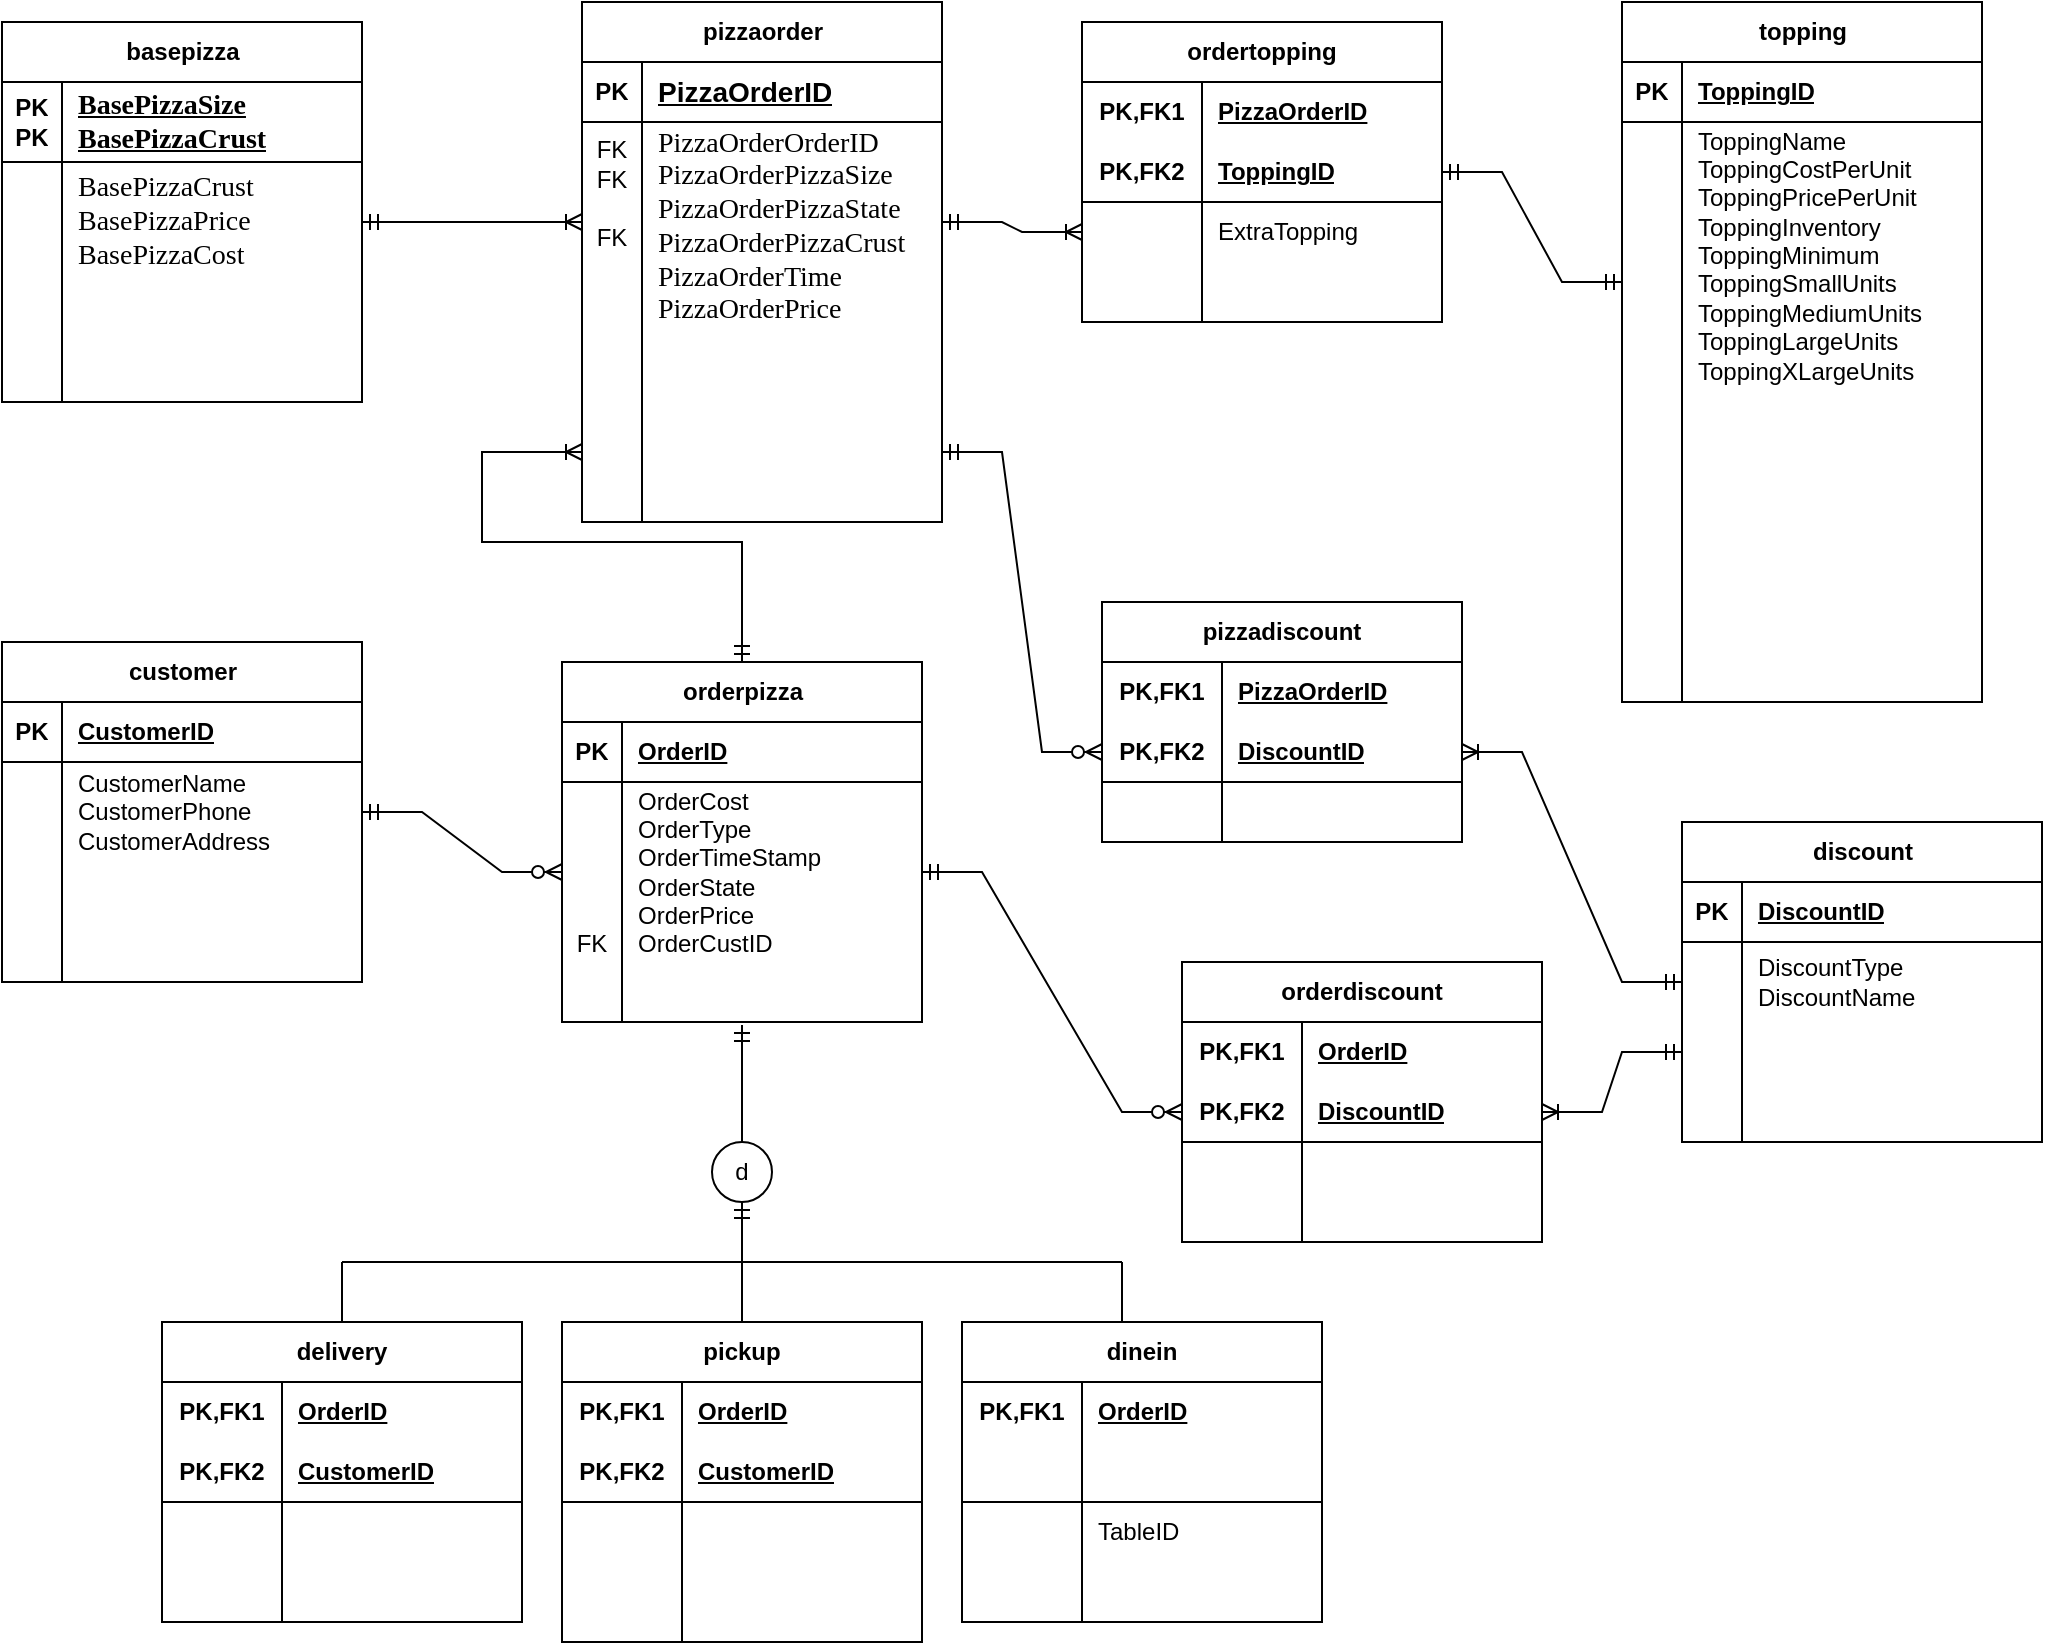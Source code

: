<mxfile version="22.0.8" type="google">
  <diagram name="Page-1" id="rDOiIvJOwMxaGSfUPaUR">
    <mxGraphModel grid="1" page="1" gridSize="10" guides="1" tooltips="1" connect="1" arrows="1" fold="1" pageScale="1" pageWidth="850" pageHeight="1100" math="0" shadow="0">
      <root>
        <mxCell id="0" />
        <mxCell id="1" parent="0" />
        <mxCell id="d3zvgjFbsCuMOwJswCrc-1" value="basepizza" style="shape=table;startSize=30;container=1;collapsible=1;childLayout=tableLayout;fixedRows=1;rowLines=0;fontStyle=1;align=center;resizeLast=1;html=1;" vertex="1" parent="1">
          <mxGeometry x="-950" y="-750" width="180" height="190" as="geometry" />
        </mxCell>
        <mxCell id="d3zvgjFbsCuMOwJswCrc-2" value="" style="shape=tableRow;horizontal=0;startSize=0;swimlaneHead=0;swimlaneBody=0;fillColor=none;collapsible=0;dropTarget=0;points=[[0,0.5],[1,0.5]];portConstraint=eastwest;top=0;left=0;right=0;bottom=1;" vertex="1" parent="d3zvgjFbsCuMOwJswCrc-1">
          <mxGeometry y="30" width="180" height="40" as="geometry" />
        </mxCell>
        <mxCell id="d3zvgjFbsCuMOwJswCrc-3" value="PK&lt;br&gt;PK" style="shape=partialRectangle;connectable=0;fillColor=none;top=0;left=0;bottom=0;right=0;fontStyle=1;overflow=hidden;whiteSpace=wrap;html=1;" vertex="1" parent="d3zvgjFbsCuMOwJswCrc-2">
          <mxGeometry width="30" height="40" as="geometry">
            <mxRectangle width="30" height="40" as="alternateBounds" />
          </mxGeometry>
        </mxCell>
        <mxCell id="d3zvgjFbsCuMOwJswCrc-4" value="&lt;font face=&quot;Times New Roman&quot;&gt;&lt;font style=&quot;font-size: 14px;&quot;&gt;BasePizzaSize&lt;/font&gt;&lt;br&gt;&lt;font style=&quot;font-size: 14px;&quot;&gt;BasePizzaCrust&lt;/font&gt;&lt;/font&gt;" style="shape=partialRectangle;connectable=0;fillColor=none;top=0;left=0;bottom=0;right=0;align=left;spacingLeft=6;fontStyle=5;overflow=hidden;whiteSpace=wrap;html=1;" vertex="1" parent="d3zvgjFbsCuMOwJswCrc-2">
          <mxGeometry x="30" width="150" height="40" as="geometry">
            <mxRectangle width="150" height="40" as="alternateBounds" />
          </mxGeometry>
        </mxCell>
        <mxCell id="d3zvgjFbsCuMOwJswCrc-5" value="" style="shape=tableRow;horizontal=0;startSize=0;swimlaneHead=0;swimlaneBody=0;fillColor=none;collapsible=0;dropTarget=0;points=[[0,0.5],[1,0.5]];portConstraint=eastwest;top=0;left=0;right=0;bottom=0;" vertex="1" parent="d3zvgjFbsCuMOwJswCrc-1">
          <mxGeometry y="70" width="180" height="60" as="geometry" />
        </mxCell>
        <mxCell id="d3zvgjFbsCuMOwJswCrc-6" value="" style="shape=partialRectangle;connectable=0;fillColor=none;top=0;left=0;bottom=0;right=0;editable=1;overflow=hidden;whiteSpace=wrap;html=1;" vertex="1" parent="d3zvgjFbsCuMOwJswCrc-5">
          <mxGeometry width="30" height="60" as="geometry">
            <mxRectangle width="30" height="60" as="alternateBounds" />
          </mxGeometry>
        </mxCell>
        <mxCell id="d3zvgjFbsCuMOwJswCrc-7" value="&lt;font style=&quot;font-size: 14px;&quot; face=&quot;Times New Roman&quot;&gt;&lt;font style=&quot;&quot;&gt;BasePizzaCrust&lt;/font&gt;&lt;br&gt;&lt;/font&gt;&lt;pre style=&quot;user-select: text; margin-top: 0px; margin-bottom: 0px; overflow-wrap: break-word; background-color: rgb(255, 255, 255);&quot; class=&quot;a-b-r-La&quot;&gt;&lt;font style=&quot;font-size: 14px;&quot; face=&quot;Times New Roman&quot;&gt;BasePizzaPrice&lt;/font&gt;&lt;/pre&gt;&lt;pre style=&quot;user-select: text; margin-top: 0px; margin-bottom: 0px; overflow-wrap: break-word; background-color: rgb(255, 255, 255);&quot; class=&quot;a-b-r-La&quot;&gt;&lt;pre style=&quot;user-select: text; margin-top: 0px; margin-bottom: 0px; overflow-wrap: break-word;&quot; class=&quot;a-b-r-La&quot;&gt;&lt;font style=&quot;font-size: 14px;&quot; face=&quot;Times New Roman&quot;&gt;BasePizzaCost&lt;/font&gt;&lt;/pre&gt;&lt;/pre&gt;" style="shape=partialRectangle;connectable=0;fillColor=none;top=0;left=0;bottom=0;right=0;align=left;spacingLeft=6;overflow=hidden;whiteSpace=wrap;html=1;" vertex="1" parent="d3zvgjFbsCuMOwJswCrc-5">
          <mxGeometry x="30" width="150" height="60" as="geometry">
            <mxRectangle width="150" height="60" as="alternateBounds" />
          </mxGeometry>
        </mxCell>
        <mxCell id="d3zvgjFbsCuMOwJswCrc-8" value="" style="shape=tableRow;horizontal=0;startSize=0;swimlaneHead=0;swimlaneBody=0;fillColor=none;collapsible=0;dropTarget=0;points=[[0,0.5],[1,0.5]];portConstraint=eastwest;top=0;left=0;right=0;bottom=0;" vertex="1" parent="d3zvgjFbsCuMOwJswCrc-1">
          <mxGeometry y="130" width="180" height="30" as="geometry" />
        </mxCell>
        <mxCell id="d3zvgjFbsCuMOwJswCrc-9" value="" style="shape=partialRectangle;connectable=0;fillColor=none;top=0;left=0;bottom=0;right=0;editable=1;overflow=hidden;whiteSpace=wrap;html=1;" vertex="1" parent="d3zvgjFbsCuMOwJswCrc-8">
          <mxGeometry width="30" height="30" as="geometry">
            <mxRectangle width="30" height="30" as="alternateBounds" />
          </mxGeometry>
        </mxCell>
        <mxCell id="d3zvgjFbsCuMOwJswCrc-10" value="" style="shape=partialRectangle;connectable=0;fillColor=none;top=0;left=0;bottom=0;right=0;align=left;spacingLeft=6;overflow=hidden;whiteSpace=wrap;html=1;" vertex="1" parent="d3zvgjFbsCuMOwJswCrc-8">
          <mxGeometry x="30" width="150" height="30" as="geometry">
            <mxRectangle width="150" height="30" as="alternateBounds" />
          </mxGeometry>
        </mxCell>
        <mxCell id="d3zvgjFbsCuMOwJswCrc-11" value="" style="shape=tableRow;horizontal=0;startSize=0;swimlaneHead=0;swimlaneBody=0;fillColor=none;collapsible=0;dropTarget=0;points=[[0,0.5],[1,0.5]];portConstraint=eastwest;top=0;left=0;right=0;bottom=0;" vertex="1" parent="d3zvgjFbsCuMOwJswCrc-1">
          <mxGeometry y="160" width="180" height="30" as="geometry" />
        </mxCell>
        <mxCell id="d3zvgjFbsCuMOwJswCrc-12" value="" style="shape=partialRectangle;connectable=0;fillColor=none;top=0;left=0;bottom=0;right=0;editable=1;overflow=hidden;whiteSpace=wrap;html=1;" vertex="1" parent="d3zvgjFbsCuMOwJswCrc-11">
          <mxGeometry width="30" height="30" as="geometry">
            <mxRectangle width="30" height="30" as="alternateBounds" />
          </mxGeometry>
        </mxCell>
        <mxCell id="d3zvgjFbsCuMOwJswCrc-13" value="" style="shape=partialRectangle;connectable=0;fillColor=none;top=0;left=0;bottom=0;right=0;align=left;spacingLeft=6;overflow=hidden;whiteSpace=wrap;html=1;" vertex="1" parent="d3zvgjFbsCuMOwJswCrc-11">
          <mxGeometry x="30" width="150" height="30" as="geometry">
            <mxRectangle width="150" height="30" as="alternateBounds" />
          </mxGeometry>
        </mxCell>
        <mxCell id="d3zvgjFbsCuMOwJswCrc-14" value="pizzaorder" style="shape=table;startSize=30;container=1;collapsible=1;childLayout=tableLayout;fixedRows=1;rowLines=0;fontStyle=1;align=center;resizeLast=1;html=1;" vertex="1" parent="1">
          <mxGeometry x="-660" y="-760" width="180" height="260" as="geometry" />
        </mxCell>
        <mxCell id="d3zvgjFbsCuMOwJswCrc-15" value="" style="shape=tableRow;horizontal=0;startSize=0;swimlaneHead=0;swimlaneBody=0;fillColor=none;collapsible=0;dropTarget=0;points=[[0,0.5],[1,0.5]];portConstraint=eastwest;top=0;left=0;right=0;bottom=1;" vertex="1" parent="d3zvgjFbsCuMOwJswCrc-14">
          <mxGeometry y="30" width="180" height="30" as="geometry" />
        </mxCell>
        <mxCell id="d3zvgjFbsCuMOwJswCrc-16" value="PK" style="shape=partialRectangle;connectable=0;fillColor=none;top=0;left=0;bottom=0;right=0;fontStyle=1;overflow=hidden;whiteSpace=wrap;html=1;" vertex="1" parent="d3zvgjFbsCuMOwJswCrc-15">
          <mxGeometry width="30" height="30" as="geometry">
            <mxRectangle width="30" height="30" as="alternateBounds" />
          </mxGeometry>
        </mxCell>
        <mxCell id="d3zvgjFbsCuMOwJswCrc-17" value="&lt;font style=&quot;font-size: 14px;&quot;&gt;PizzaOrderID&lt;/font&gt;" style="shape=partialRectangle;connectable=0;fillColor=none;top=0;left=0;bottom=0;right=0;align=left;spacingLeft=6;fontStyle=5;overflow=hidden;whiteSpace=wrap;html=1;" vertex="1" parent="d3zvgjFbsCuMOwJswCrc-15">
          <mxGeometry x="30" width="150" height="30" as="geometry">
            <mxRectangle width="150" height="30" as="alternateBounds" />
          </mxGeometry>
        </mxCell>
        <mxCell id="d3zvgjFbsCuMOwJswCrc-18" value="" style="shape=tableRow;horizontal=0;startSize=0;swimlaneHead=0;swimlaneBody=0;fillColor=none;collapsible=0;dropTarget=0;points=[[0,0.5],[1,0.5]];portConstraint=eastwest;top=0;left=0;right=0;bottom=0;" vertex="1" parent="d3zvgjFbsCuMOwJswCrc-14">
          <mxGeometry y="60" width="180" height="100" as="geometry" />
        </mxCell>
        <mxCell id="d3zvgjFbsCuMOwJswCrc-19" value="FK&lt;br&gt;FK&lt;br&gt;&lt;br&gt;FK&lt;br&gt;&lt;br&gt;&lt;br&gt;" style="shape=partialRectangle;connectable=0;fillColor=none;top=0;left=0;bottom=0;right=0;editable=1;overflow=hidden;whiteSpace=wrap;html=1;" vertex="1" parent="d3zvgjFbsCuMOwJswCrc-18">
          <mxGeometry width="30" height="100" as="geometry">
            <mxRectangle width="30" height="100" as="alternateBounds" />
          </mxGeometry>
        </mxCell>
        <mxCell id="d3zvgjFbsCuMOwJswCrc-20" value="&lt;font face=&quot;Times New Roman&quot; style=&quot;&quot;&gt;&lt;font style=&quot;font-size: 14px;&quot;&gt;PizzaOrderOrderID&lt;/font&gt;&lt;br&gt;&lt;font style=&quot;font-size: 14px;&quot;&gt;PizzaOrderPizzaSize&lt;/font&gt;&lt;br&gt;&lt;/font&gt;&lt;pre style=&quot;user-select: text; margin-top: 0px; margin-bottom: 0px; overflow-wrap: break-word; background-color: rgb(255, 255, 255);&quot; class=&quot;a-b-r-La&quot;&gt;&lt;pre style=&quot;user-select: text; margin-top: 0px; margin-bottom: 0px; overflow-wrap: break-word;&quot; class=&quot;a-b-r-La&quot;&gt;&lt;font style=&quot;font-size: 14px;&quot; face=&quot;Times New Roman&quot;&gt;PizzaOrderPizzaState&lt;/font&gt;&lt;/pre&gt;&lt;/pre&gt;&lt;pre style=&quot;user-select: text; margin-top: 0px; margin-bottom: 0px; overflow-wrap: break-word; background-color: rgb(255, 255, 255);&quot; class=&quot;a-b-r-La&quot;&gt;&lt;font style=&quot;font-size: 14px;&quot; face=&quot;Times New Roman&quot;&gt;PizzaOrderPizzaCrust&lt;/font&gt;&lt;/pre&gt;&lt;pre style=&quot;user-select: text; margin-top: 0px; margin-bottom: 0px; overflow-wrap: break-word; background-color: rgb(255, 255, 255);&quot; class=&quot;a-b-r-La&quot;&gt;&lt;pre style=&quot;user-select: text; margin-top: 0px; margin-bottom: 0px; overflow-wrap: break-word;&quot; class=&quot;a-b-r-La&quot;&gt;&lt;font style=&quot;font-size: 14px;&quot; face=&quot;Times New Roman&quot;&gt;PizzaOrderTime&lt;/font&gt;&lt;/pre&gt;&lt;pre style=&quot;user-select: text; margin-top: 0px; margin-bottom: 0px; overflow-wrap: break-word;&quot; class=&quot;a-b-r-La&quot;&gt;&lt;pre style=&quot;user-select: text; margin-top: 0px; margin-bottom: 0px; overflow-wrap: break-word;&quot; class=&quot;a-b-r-La&quot;&gt;&lt;font style=&quot;font-size: 14px;&quot; face=&quot;Times New Roman&quot;&gt;PizzaOrderPrice&lt;/font&gt;&lt;/pre&gt;&lt;pre style=&quot;user-select: text; margin-top: 0px; margin-bottom: 0px; overflow-wrap: break-word;&quot; class=&quot;a-b-r-La&quot;&gt;&lt;pre style=&quot;user-select: text; margin-top: 0px; margin-bottom: 0px; overflow-wrap: break-word;&quot; class=&quot;a-b-r-La&quot;&gt;&lt;font face=&quot;Times New Roman&quot; style=&quot;font-size: 14px;&quot;&gt;PizzaOrderCost&lt;/font&gt;&lt;/pre&gt;&lt;/pre&gt;&lt;/pre&gt;&lt;/pre&gt;" style="shape=partialRectangle;connectable=0;fillColor=none;top=0;left=0;bottom=0;right=0;align=left;spacingLeft=6;overflow=hidden;whiteSpace=wrap;html=1;" vertex="1" parent="d3zvgjFbsCuMOwJswCrc-18">
          <mxGeometry x="30" width="150" height="100" as="geometry">
            <mxRectangle width="150" height="100" as="alternateBounds" />
          </mxGeometry>
        </mxCell>
        <mxCell id="d3zvgjFbsCuMOwJswCrc-21" value="" style="shape=tableRow;horizontal=0;startSize=0;swimlaneHead=0;swimlaneBody=0;fillColor=none;collapsible=0;dropTarget=0;points=[[0,0.5],[1,0.5]];portConstraint=eastwest;top=0;left=0;right=0;bottom=0;" vertex="1" parent="d3zvgjFbsCuMOwJswCrc-14">
          <mxGeometry y="160" width="180" height="30" as="geometry" />
        </mxCell>
        <mxCell id="d3zvgjFbsCuMOwJswCrc-22" value="" style="shape=partialRectangle;connectable=0;fillColor=none;top=0;left=0;bottom=0;right=0;editable=1;overflow=hidden;whiteSpace=wrap;html=1;" vertex="1" parent="d3zvgjFbsCuMOwJswCrc-21">
          <mxGeometry width="30" height="30" as="geometry">
            <mxRectangle width="30" height="30" as="alternateBounds" />
          </mxGeometry>
        </mxCell>
        <mxCell id="d3zvgjFbsCuMOwJswCrc-23" value="" style="shape=partialRectangle;connectable=0;fillColor=none;top=0;left=0;bottom=0;right=0;align=left;spacingLeft=6;overflow=hidden;whiteSpace=wrap;html=1;" vertex="1" parent="d3zvgjFbsCuMOwJswCrc-21">
          <mxGeometry x="30" width="150" height="30" as="geometry">
            <mxRectangle width="150" height="30" as="alternateBounds" />
          </mxGeometry>
        </mxCell>
        <mxCell id="d3zvgjFbsCuMOwJswCrc-24" value="" style="shape=tableRow;horizontal=0;startSize=0;swimlaneHead=0;swimlaneBody=0;fillColor=none;collapsible=0;dropTarget=0;points=[[0,0.5],[1,0.5]];portConstraint=eastwest;top=0;left=0;right=0;bottom=0;" vertex="1" parent="d3zvgjFbsCuMOwJswCrc-14">
          <mxGeometry y="190" width="180" height="70" as="geometry" />
        </mxCell>
        <mxCell id="d3zvgjFbsCuMOwJswCrc-25" value="" style="shape=partialRectangle;connectable=0;fillColor=none;top=0;left=0;bottom=0;right=0;editable=1;overflow=hidden;whiteSpace=wrap;html=1;" vertex="1" parent="d3zvgjFbsCuMOwJswCrc-24">
          <mxGeometry width="30" height="70" as="geometry">
            <mxRectangle width="30" height="70" as="alternateBounds" />
          </mxGeometry>
        </mxCell>
        <mxCell id="d3zvgjFbsCuMOwJswCrc-26" value="" style="shape=partialRectangle;connectable=0;fillColor=none;top=0;left=0;bottom=0;right=0;align=left;spacingLeft=6;overflow=hidden;whiteSpace=wrap;html=1;" vertex="1" parent="d3zvgjFbsCuMOwJswCrc-24">
          <mxGeometry x="30" width="150" height="70" as="geometry">
            <mxRectangle width="150" height="70" as="alternateBounds" />
          </mxGeometry>
        </mxCell>
        <mxCell id="d3zvgjFbsCuMOwJswCrc-27" value="" style="edgeStyle=entityRelationEdgeStyle;fontSize=12;html=1;endArrow=ERoneToMany;startArrow=ERmandOne;rounded=0;exitX=1;exitY=0.5;exitDx=0;exitDy=0;entryX=0;entryY=0.5;entryDx=0;entryDy=0;" edge="1" parent="1" source="d3zvgjFbsCuMOwJswCrc-5" target="d3zvgjFbsCuMOwJswCrc-18">
          <mxGeometry width="100" height="100" relative="1" as="geometry">
            <mxPoint x="-370" y="-320" as="sourcePoint" />
            <mxPoint x="-270" y="-420" as="targetPoint" />
          </mxGeometry>
        </mxCell>
        <mxCell id="d3zvgjFbsCuMOwJswCrc-28" value="ordertopping" style="shape=table;startSize=30;container=1;collapsible=1;childLayout=tableLayout;fixedRows=1;rowLines=0;fontStyle=1;align=center;resizeLast=1;html=1;whiteSpace=wrap;" vertex="1" parent="1">
          <mxGeometry x="-410" y="-750" width="180" height="150" as="geometry" />
        </mxCell>
        <mxCell id="d3zvgjFbsCuMOwJswCrc-29" value="" style="shape=tableRow;horizontal=0;startSize=0;swimlaneHead=0;swimlaneBody=0;fillColor=none;collapsible=0;dropTarget=0;points=[[0,0.5],[1,0.5]];portConstraint=eastwest;top=0;left=0;right=0;bottom=0;html=1;" vertex="1" parent="d3zvgjFbsCuMOwJswCrc-28">
          <mxGeometry y="30" width="180" height="30" as="geometry" />
        </mxCell>
        <mxCell id="d3zvgjFbsCuMOwJswCrc-30" value="PK,FK1" style="shape=partialRectangle;connectable=0;fillColor=none;top=0;left=0;bottom=0;right=0;fontStyle=1;overflow=hidden;html=1;whiteSpace=wrap;" vertex="1" parent="d3zvgjFbsCuMOwJswCrc-29">
          <mxGeometry width="60" height="30" as="geometry">
            <mxRectangle width="60" height="30" as="alternateBounds" />
          </mxGeometry>
        </mxCell>
        <mxCell id="d3zvgjFbsCuMOwJswCrc-31" value="PizzaOrderID" style="shape=partialRectangle;connectable=0;fillColor=none;top=0;left=0;bottom=0;right=0;align=left;spacingLeft=6;fontStyle=5;overflow=hidden;html=1;whiteSpace=wrap;" vertex="1" parent="d3zvgjFbsCuMOwJswCrc-29">
          <mxGeometry x="60" width="120" height="30" as="geometry">
            <mxRectangle width="120" height="30" as="alternateBounds" />
          </mxGeometry>
        </mxCell>
        <mxCell id="d3zvgjFbsCuMOwJswCrc-32" value="" style="shape=tableRow;horizontal=0;startSize=0;swimlaneHead=0;swimlaneBody=0;fillColor=none;collapsible=0;dropTarget=0;points=[[0,0.5],[1,0.5]];portConstraint=eastwest;top=0;left=0;right=0;bottom=1;html=1;" vertex="1" parent="d3zvgjFbsCuMOwJswCrc-28">
          <mxGeometry y="60" width="180" height="30" as="geometry" />
        </mxCell>
        <mxCell id="d3zvgjFbsCuMOwJswCrc-33" value="PK,FK2" style="shape=partialRectangle;connectable=0;fillColor=none;top=0;left=0;bottom=0;right=0;fontStyle=1;overflow=hidden;html=1;whiteSpace=wrap;" vertex="1" parent="d3zvgjFbsCuMOwJswCrc-32">
          <mxGeometry width="60" height="30" as="geometry">
            <mxRectangle width="60" height="30" as="alternateBounds" />
          </mxGeometry>
        </mxCell>
        <mxCell id="d3zvgjFbsCuMOwJswCrc-34" value="ToppingID" style="shape=partialRectangle;connectable=0;fillColor=none;top=0;left=0;bottom=0;right=0;align=left;spacingLeft=6;fontStyle=5;overflow=hidden;html=1;whiteSpace=wrap;" vertex="1" parent="d3zvgjFbsCuMOwJswCrc-32">
          <mxGeometry x="60" width="120" height="30" as="geometry">
            <mxRectangle width="120" height="30" as="alternateBounds" />
          </mxGeometry>
        </mxCell>
        <mxCell id="d3zvgjFbsCuMOwJswCrc-35" value="" style="shape=tableRow;horizontal=0;startSize=0;swimlaneHead=0;swimlaneBody=0;fillColor=none;collapsible=0;dropTarget=0;points=[[0,0.5],[1,0.5]];portConstraint=eastwest;top=0;left=0;right=0;bottom=0;html=1;" vertex="1" parent="d3zvgjFbsCuMOwJswCrc-28">
          <mxGeometry y="90" width="180" height="30" as="geometry" />
        </mxCell>
        <mxCell id="d3zvgjFbsCuMOwJswCrc-36" value="" style="shape=partialRectangle;connectable=0;fillColor=none;top=0;left=0;bottom=0;right=0;editable=1;overflow=hidden;html=1;whiteSpace=wrap;" vertex="1" parent="d3zvgjFbsCuMOwJswCrc-35">
          <mxGeometry width="60" height="30" as="geometry">
            <mxRectangle width="60" height="30" as="alternateBounds" />
          </mxGeometry>
        </mxCell>
        <mxCell id="d3zvgjFbsCuMOwJswCrc-37" value="ExtraTopping" style="shape=partialRectangle;connectable=0;fillColor=none;top=0;left=0;bottom=0;right=0;align=left;spacingLeft=6;overflow=hidden;html=1;whiteSpace=wrap;" vertex="1" parent="d3zvgjFbsCuMOwJswCrc-35">
          <mxGeometry x="60" width="120" height="30" as="geometry">
            <mxRectangle width="120" height="30" as="alternateBounds" />
          </mxGeometry>
        </mxCell>
        <mxCell id="d3zvgjFbsCuMOwJswCrc-38" value="" style="shape=tableRow;horizontal=0;startSize=0;swimlaneHead=0;swimlaneBody=0;fillColor=none;collapsible=0;dropTarget=0;points=[[0,0.5],[1,0.5]];portConstraint=eastwest;top=0;left=0;right=0;bottom=0;html=1;" vertex="1" parent="d3zvgjFbsCuMOwJswCrc-28">
          <mxGeometry y="120" width="180" height="30" as="geometry" />
        </mxCell>
        <mxCell id="d3zvgjFbsCuMOwJswCrc-39" value="" style="shape=partialRectangle;connectable=0;fillColor=none;top=0;left=0;bottom=0;right=0;editable=1;overflow=hidden;html=1;whiteSpace=wrap;" vertex="1" parent="d3zvgjFbsCuMOwJswCrc-38">
          <mxGeometry width="60" height="30" as="geometry">
            <mxRectangle width="60" height="30" as="alternateBounds" />
          </mxGeometry>
        </mxCell>
        <mxCell id="d3zvgjFbsCuMOwJswCrc-40" value="" style="shape=partialRectangle;connectable=0;fillColor=none;top=0;left=0;bottom=0;right=0;align=left;spacingLeft=6;overflow=hidden;html=1;whiteSpace=wrap;" vertex="1" parent="d3zvgjFbsCuMOwJswCrc-38">
          <mxGeometry x="60" width="120" height="30" as="geometry">
            <mxRectangle width="120" height="30" as="alternateBounds" />
          </mxGeometry>
        </mxCell>
        <mxCell id="d3zvgjFbsCuMOwJswCrc-41" value="topping" style="shape=table;startSize=30;container=1;collapsible=1;childLayout=tableLayout;fixedRows=1;rowLines=0;fontStyle=1;align=center;resizeLast=1;html=1;" vertex="1" parent="1">
          <mxGeometry x="-140" y="-760" width="180" height="350" as="geometry" />
        </mxCell>
        <mxCell id="d3zvgjFbsCuMOwJswCrc-42" value="" style="shape=tableRow;horizontal=0;startSize=0;swimlaneHead=0;swimlaneBody=0;fillColor=none;collapsible=0;dropTarget=0;points=[[0,0.5],[1,0.5]];portConstraint=eastwest;top=0;left=0;right=0;bottom=1;" vertex="1" parent="d3zvgjFbsCuMOwJswCrc-41">
          <mxGeometry y="30" width="180" height="30" as="geometry" />
        </mxCell>
        <mxCell id="d3zvgjFbsCuMOwJswCrc-43" value="PK" style="shape=partialRectangle;connectable=0;fillColor=none;top=0;left=0;bottom=0;right=0;fontStyle=1;overflow=hidden;whiteSpace=wrap;html=1;" vertex="1" parent="d3zvgjFbsCuMOwJswCrc-42">
          <mxGeometry width="30" height="30" as="geometry">
            <mxRectangle width="30" height="30" as="alternateBounds" />
          </mxGeometry>
        </mxCell>
        <mxCell id="d3zvgjFbsCuMOwJswCrc-44" value="ToppingID" style="shape=partialRectangle;connectable=0;fillColor=none;top=0;left=0;bottom=0;right=0;align=left;spacingLeft=6;fontStyle=5;overflow=hidden;whiteSpace=wrap;html=1;" vertex="1" parent="d3zvgjFbsCuMOwJswCrc-42">
          <mxGeometry x="30" width="150" height="30" as="geometry">
            <mxRectangle width="150" height="30" as="alternateBounds" />
          </mxGeometry>
        </mxCell>
        <mxCell id="d3zvgjFbsCuMOwJswCrc-45" value="" style="shape=tableRow;horizontal=0;startSize=0;swimlaneHead=0;swimlaneBody=0;fillColor=none;collapsible=0;dropTarget=0;points=[[0,0.5],[1,0.5]];portConstraint=eastwest;top=0;left=0;right=0;bottom=0;" vertex="1" parent="d3zvgjFbsCuMOwJswCrc-41">
          <mxGeometry y="60" width="180" height="160" as="geometry" />
        </mxCell>
        <mxCell id="d3zvgjFbsCuMOwJswCrc-46" value="" style="shape=partialRectangle;connectable=0;fillColor=none;top=0;left=0;bottom=0;right=0;editable=1;overflow=hidden;whiteSpace=wrap;html=1;" vertex="1" parent="d3zvgjFbsCuMOwJswCrc-45">
          <mxGeometry width="30" height="160" as="geometry">
            <mxRectangle width="30" height="160" as="alternateBounds" />
          </mxGeometry>
        </mxCell>
        <mxCell id="d3zvgjFbsCuMOwJswCrc-47" value="ToppingName&lt;br&gt;ToppingCostPerUnit&lt;br&gt;ToppingPricePerUnit&lt;br&gt;ToppingInventory&lt;br&gt;ToppingMinimum&lt;br&gt;ToppingSmallUnits&lt;br&gt;ToppingMediumUnits&lt;br&gt;ToppingLargeUnits&lt;br&gt;ToppingXLargeUnits&lt;br&gt;&lt;br&gt;&lt;br&gt;" style="shape=partialRectangle;connectable=0;fillColor=none;top=0;left=0;bottom=0;right=0;align=left;spacingLeft=6;overflow=hidden;whiteSpace=wrap;html=1;" vertex="1" parent="d3zvgjFbsCuMOwJswCrc-45">
          <mxGeometry x="30" width="150" height="160" as="geometry">
            <mxRectangle width="150" height="160" as="alternateBounds" />
          </mxGeometry>
        </mxCell>
        <mxCell id="d3zvgjFbsCuMOwJswCrc-48" value="" style="shape=tableRow;horizontal=0;startSize=0;swimlaneHead=0;swimlaneBody=0;fillColor=none;collapsible=0;dropTarget=0;points=[[0,0.5],[1,0.5]];portConstraint=eastwest;top=0;left=0;right=0;bottom=0;" vertex="1" parent="d3zvgjFbsCuMOwJswCrc-41">
          <mxGeometry y="220" width="180" height="30" as="geometry" />
        </mxCell>
        <mxCell id="d3zvgjFbsCuMOwJswCrc-49" value="" style="shape=partialRectangle;connectable=0;fillColor=none;top=0;left=0;bottom=0;right=0;editable=1;overflow=hidden;whiteSpace=wrap;html=1;" vertex="1" parent="d3zvgjFbsCuMOwJswCrc-48">
          <mxGeometry width="30" height="30" as="geometry">
            <mxRectangle width="30" height="30" as="alternateBounds" />
          </mxGeometry>
        </mxCell>
        <mxCell id="d3zvgjFbsCuMOwJswCrc-50" value="" style="shape=partialRectangle;connectable=0;fillColor=none;top=0;left=0;bottom=0;right=0;align=left;spacingLeft=6;overflow=hidden;whiteSpace=wrap;html=1;" vertex="1" parent="d3zvgjFbsCuMOwJswCrc-48">
          <mxGeometry x="30" width="150" height="30" as="geometry">
            <mxRectangle width="150" height="30" as="alternateBounds" />
          </mxGeometry>
        </mxCell>
        <mxCell id="d3zvgjFbsCuMOwJswCrc-51" value="" style="shape=tableRow;horizontal=0;startSize=0;swimlaneHead=0;swimlaneBody=0;fillColor=none;collapsible=0;dropTarget=0;points=[[0,0.5],[1,0.5]];portConstraint=eastwest;top=0;left=0;right=0;bottom=0;" vertex="1" parent="d3zvgjFbsCuMOwJswCrc-41">
          <mxGeometry y="250" width="180" height="100" as="geometry" />
        </mxCell>
        <mxCell id="d3zvgjFbsCuMOwJswCrc-52" value="" style="shape=partialRectangle;connectable=0;fillColor=none;top=0;left=0;bottom=0;right=0;editable=1;overflow=hidden;whiteSpace=wrap;html=1;" vertex="1" parent="d3zvgjFbsCuMOwJswCrc-51">
          <mxGeometry width="30" height="100" as="geometry">
            <mxRectangle width="30" height="100" as="alternateBounds" />
          </mxGeometry>
        </mxCell>
        <mxCell id="d3zvgjFbsCuMOwJswCrc-53" value="" style="shape=partialRectangle;connectable=0;fillColor=none;top=0;left=0;bottom=0;right=0;align=left;spacingLeft=6;overflow=hidden;whiteSpace=wrap;html=1;" vertex="1" parent="d3zvgjFbsCuMOwJswCrc-51">
          <mxGeometry x="30" width="150" height="100" as="geometry">
            <mxRectangle width="150" height="100" as="alternateBounds" />
          </mxGeometry>
        </mxCell>
        <mxCell id="d3zvgjFbsCuMOwJswCrc-54" value="pizzadiscount" style="shape=table;startSize=30;container=1;collapsible=1;childLayout=tableLayout;fixedRows=1;rowLines=0;fontStyle=1;align=center;resizeLast=1;html=1;whiteSpace=wrap;" vertex="1" parent="1">
          <mxGeometry x="-400" y="-460" width="180" height="120" as="geometry" />
        </mxCell>
        <mxCell id="d3zvgjFbsCuMOwJswCrc-55" value="" style="shape=tableRow;horizontal=0;startSize=0;swimlaneHead=0;swimlaneBody=0;fillColor=none;collapsible=0;dropTarget=0;points=[[0,0.5],[1,0.5]];portConstraint=eastwest;top=0;left=0;right=0;bottom=0;html=1;" vertex="1" parent="d3zvgjFbsCuMOwJswCrc-54">
          <mxGeometry y="30" width="180" height="30" as="geometry" />
        </mxCell>
        <mxCell id="d3zvgjFbsCuMOwJswCrc-56" value="PK,FK1" style="shape=partialRectangle;connectable=0;fillColor=none;top=0;left=0;bottom=0;right=0;fontStyle=1;overflow=hidden;html=1;whiteSpace=wrap;" vertex="1" parent="d3zvgjFbsCuMOwJswCrc-55">
          <mxGeometry width="60" height="30" as="geometry">
            <mxRectangle width="60" height="30" as="alternateBounds" />
          </mxGeometry>
        </mxCell>
        <mxCell id="d3zvgjFbsCuMOwJswCrc-57" value="PizzaOrderID" style="shape=partialRectangle;connectable=0;fillColor=none;top=0;left=0;bottom=0;right=0;align=left;spacingLeft=6;fontStyle=5;overflow=hidden;html=1;whiteSpace=wrap;" vertex="1" parent="d3zvgjFbsCuMOwJswCrc-55">
          <mxGeometry x="60" width="120" height="30" as="geometry">
            <mxRectangle width="120" height="30" as="alternateBounds" />
          </mxGeometry>
        </mxCell>
        <mxCell id="d3zvgjFbsCuMOwJswCrc-58" value="" style="shape=tableRow;horizontal=0;startSize=0;swimlaneHead=0;swimlaneBody=0;fillColor=none;collapsible=0;dropTarget=0;points=[[0,0.5],[1,0.5]];portConstraint=eastwest;top=0;left=0;right=0;bottom=1;html=1;" vertex="1" parent="d3zvgjFbsCuMOwJswCrc-54">
          <mxGeometry y="60" width="180" height="30" as="geometry" />
        </mxCell>
        <mxCell id="d3zvgjFbsCuMOwJswCrc-59" value="PK,FK2" style="shape=partialRectangle;connectable=0;fillColor=none;top=0;left=0;bottom=0;right=0;fontStyle=1;overflow=hidden;html=1;whiteSpace=wrap;" vertex="1" parent="d3zvgjFbsCuMOwJswCrc-58">
          <mxGeometry width="60" height="30" as="geometry">
            <mxRectangle width="60" height="30" as="alternateBounds" />
          </mxGeometry>
        </mxCell>
        <mxCell id="d3zvgjFbsCuMOwJswCrc-60" value="DiscountID" style="shape=partialRectangle;connectable=0;fillColor=none;top=0;left=0;bottom=0;right=0;align=left;spacingLeft=6;fontStyle=5;overflow=hidden;html=1;whiteSpace=wrap;" vertex="1" parent="d3zvgjFbsCuMOwJswCrc-58">
          <mxGeometry x="60" width="120" height="30" as="geometry">
            <mxRectangle width="120" height="30" as="alternateBounds" />
          </mxGeometry>
        </mxCell>
        <mxCell id="d3zvgjFbsCuMOwJswCrc-64" value="" style="shape=tableRow;horizontal=0;startSize=0;swimlaneHead=0;swimlaneBody=0;fillColor=none;collapsible=0;dropTarget=0;points=[[0,0.5],[1,0.5]];portConstraint=eastwest;top=0;left=0;right=0;bottom=0;html=1;" vertex="1" parent="d3zvgjFbsCuMOwJswCrc-54">
          <mxGeometry y="90" width="180" height="30" as="geometry" />
        </mxCell>
        <mxCell id="d3zvgjFbsCuMOwJswCrc-65" value="" style="shape=partialRectangle;connectable=0;fillColor=none;top=0;left=0;bottom=0;right=0;editable=1;overflow=hidden;html=1;whiteSpace=wrap;" vertex="1" parent="d3zvgjFbsCuMOwJswCrc-64">
          <mxGeometry width="60" height="30" as="geometry">
            <mxRectangle width="60" height="30" as="alternateBounds" />
          </mxGeometry>
        </mxCell>
        <mxCell id="d3zvgjFbsCuMOwJswCrc-66" value="" style="shape=partialRectangle;connectable=0;fillColor=none;top=0;left=0;bottom=0;right=0;align=left;spacingLeft=6;overflow=hidden;html=1;whiteSpace=wrap;" vertex="1" parent="d3zvgjFbsCuMOwJswCrc-64">
          <mxGeometry x="60" width="120" height="30" as="geometry">
            <mxRectangle width="120" height="30" as="alternateBounds" />
          </mxGeometry>
        </mxCell>
        <mxCell id="d3zvgjFbsCuMOwJswCrc-67" value="discount" style="shape=table;startSize=30;container=1;collapsible=1;childLayout=tableLayout;fixedRows=1;rowLines=0;fontStyle=1;align=center;resizeLast=1;html=1;" vertex="1" parent="1">
          <mxGeometry x="-110" y="-350" width="180" height="160" as="geometry" />
        </mxCell>
        <mxCell id="d3zvgjFbsCuMOwJswCrc-68" value="" style="shape=tableRow;horizontal=0;startSize=0;swimlaneHead=0;swimlaneBody=0;fillColor=none;collapsible=0;dropTarget=0;points=[[0,0.5],[1,0.5]];portConstraint=eastwest;top=0;left=0;right=0;bottom=1;" vertex="1" parent="d3zvgjFbsCuMOwJswCrc-67">
          <mxGeometry y="30" width="180" height="30" as="geometry" />
        </mxCell>
        <mxCell id="d3zvgjFbsCuMOwJswCrc-69" value="PK" style="shape=partialRectangle;connectable=0;fillColor=none;top=0;left=0;bottom=0;right=0;fontStyle=1;overflow=hidden;whiteSpace=wrap;html=1;" vertex="1" parent="d3zvgjFbsCuMOwJswCrc-68">
          <mxGeometry width="30" height="30" as="geometry">
            <mxRectangle width="30" height="30" as="alternateBounds" />
          </mxGeometry>
        </mxCell>
        <mxCell id="d3zvgjFbsCuMOwJswCrc-70" value="DiscountID" style="shape=partialRectangle;connectable=0;fillColor=none;top=0;left=0;bottom=0;right=0;align=left;spacingLeft=6;fontStyle=5;overflow=hidden;whiteSpace=wrap;html=1;" vertex="1" parent="d3zvgjFbsCuMOwJswCrc-68">
          <mxGeometry x="30" width="150" height="30" as="geometry">
            <mxRectangle width="150" height="30" as="alternateBounds" />
          </mxGeometry>
        </mxCell>
        <mxCell id="d3zvgjFbsCuMOwJswCrc-71" value="" style="shape=tableRow;horizontal=0;startSize=0;swimlaneHead=0;swimlaneBody=0;fillColor=none;collapsible=0;dropTarget=0;points=[[0,0.5],[1,0.5]];portConstraint=eastwest;top=0;left=0;right=0;bottom=0;" vertex="1" parent="d3zvgjFbsCuMOwJswCrc-67">
          <mxGeometry y="60" width="180" height="40" as="geometry" />
        </mxCell>
        <mxCell id="d3zvgjFbsCuMOwJswCrc-72" value="" style="shape=partialRectangle;connectable=0;fillColor=none;top=0;left=0;bottom=0;right=0;editable=1;overflow=hidden;whiteSpace=wrap;html=1;" vertex="1" parent="d3zvgjFbsCuMOwJswCrc-71">
          <mxGeometry width="30" height="40" as="geometry">
            <mxRectangle width="30" height="40" as="alternateBounds" />
          </mxGeometry>
        </mxCell>
        <mxCell id="d3zvgjFbsCuMOwJswCrc-73" value="DiscountType&lt;br&gt;DiscountName" style="shape=partialRectangle;connectable=0;fillColor=none;top=0;left=0;bottom=0;right=0;align=left;spacingLeft=6;overflow=hidden;whiteSpace=wrap;html=1;" vertex="1" parent="d3zvgjFbsCuMOwJswCrc-71">
          <mxGeometry x="30" width="150" height="40" as="geometry">
            <mxRectangle width="150" height="40" as="alternateBounds" />
          </mxGeometry>
        </mxCell>
        <mxCell id="d3zvgjFbsCuMOwJswCrc-74" value="" style="shape=tableRow;horizontal=0;startSize=0;swimlaneHead=0;swimlaneBody=0;fillColor=none;collapsible=0;dropTarget=0;points=[[0,0.5],[1,0.5]];portConstraint=eastwest;top=0;left=0;right=0;bottom=0;" vertex="1" parent="d3zvgjFbsCuMOwJswCrc-67">
          <mxGeometry y="100" width="180" height="30" as="geometry" />
        </mxCell>
        <mxCell id="d3zvgjFbsCuMOwJswCrc-75" value="" style="shape=partialRectangle;connectable=0;fillColor=none;top=0;left=0;bottom=0;right=0;editable=1;overflow=hidden;whiteSpace=wrap;html=1;" vertex="1" parent="d3zvgjFbsCuMOwJswCrc-74">
          <mxGeometry width="30" height="30" as="geometry">
            <mxRectangle width="30" height="30" as="alternateBounds" />
          </mxGeometry>
        </mxCell>
        <mxCell id="d3zvgjFbsCuMOwJswCrc-76" value="" style="shape=partialRectangle;connectable=0;fillColor=none;top=0;left=0;bottom=0;right=0;align=left;spacingLeft=6;overflow=hidden;whiteSpace=wrap;html=1;" vertex="1" parent="d3zvgjFbsCuMOwJswCrc-74">
          <mxGeometry x="30" width="150" height="30" as="geometry">
            <mxRectangle width="150" height="30" as="alternateBounds" />
          </mxGeometry>
        </mxCell>
        <mxCell id="d3zvgjFbsCuMOwJswCrc-77" value="" style="shape=tableRow;horizontal=0;startSize=0;swimlaneHead=0;swimlaneBody=0;fillColor=none;collapsible=0;dropTarget=0;points=[[0,0.5],[1,0.5]];portConstraint=eastwest;top=0;left=0;right=0;bottom=0;" vertex="1" parent="d3zvgjFbsCuMOwJswCrc-67">
          <mxGeometry y="130" width="180" height="30" as="geometry" />
        </mxCell>
        <mxCell id="d3zvgjFbsCuMOwJswCrc-78" value="" style="shape=partialRectangle;connectable=0;fillColor=none;top=0;left=0;bottom=0;right=0;editable=1;overflow=hidden;whiteSpace=wrap;html=1;" vertex="1" parent="d3zvgjFbsCuMOwJswCrc-77">
          <mxGeometry width="30" height="30" as="geometry">
            <mxRectangle width="30" height="30" as="alternateBounds" />
          </mxGeometry>
        </mxCell>
        <mxCell id="d3zvgjFbsCuMOwJswCrc-79" value="" style="shape=partialRectangle;connectable=0;fillColor=none;top=0;left=0;bottom=0;right=0;align=left;spacingLeft=6;overflow=hidden;whiteSpace=wrap;html=1;" vertex="1" parent="d3zvgjFbsCuMOwJswCrc-77">
          <mxGeometry x="30" width="150" height="30" as="geometry">
            <mxRectangle width="150" height="30" as="alternateBounds" />
          </mxGeometry>
        </mxCell>
        <mxCell id="d3zvgjFbsCuMOwJswCrc-80" value="orderdiscount" style="shape=table;startSize=30;container=1;collapsible=1;childLayout=tableLayout;fixedRows=1;rowLines=0;fontStyle=1;align=center;resizeLast=1;html=1;whiteSpace=wrap;" vertex="1" parent="1">
          <mxGeometry x="-360" y="-280" width="180" height="140" as="geometry" />
        </mxCell>
        <mxCell id="d3zvgjFbsCuMOwJswCrc-81" value="" style="shape=tableRow;horizontal=0;startSize=0;swimlaneHead=0;swimlaneBody=0;fillColor=none;collapsible=0;dropTarget=0;points=[[0,0.5],[1,0.5]];portConstraint=eastwest;top=0;left=0;right=0;bottom=0;html=1;" vertex="1" parent="d3zvgjFbsCuMOwJswCrc-80">
          <mxGeometry y="30" width="180" height="30" as="geometry" />
        </mxCell>
        <mxCell id="d3zvgjFbsCuMOwJswCrc-82" value="PK,FK1" style="shape=partialRectangle;connectable=0;fillColor=none;top=0;left=0;bottom=0;right=0;fontStyle=1;overflow=hidden;html=1;whiteSpace=wrap;" vertex="1" parent="d3zvgjFbsCuMOwJswCrc-81">
          <mxGeometry width="60" height="30" as="geometry">
            <mxRectangle width="60" height="30" as="alternateBounds" />
          </mxGeometry>
        </mxCell>
        <mxCell id="d3zvgjFbsCuMOwJswCrc-83" value="OrderID" style="shape=partialRectangle;connectable=0;fillColor=none;top=0;left=0;bottom=0;right=0;align=left;spacingLeft=6;fontStyle=5;overflow=hidden;html=1;whiteSpace=wrap;" vertex="1" parent="d3zvgjFbsCuMOwJswCrc-81">
          <mxGeometry x="60" width="120" height="30" as="geometry">
            <mxRectangle width="120" height="30" as="alternateBounds" />
          </mxGeometry>
        </mxCell>
        <mxCell id="d3zvgjFbsCuMOwJswCrc-84" value="" style="shape=tableRow;horizontal=0;startSize=0;swimlaneHead=0;swimlaneBody=0;fillColor=none;collapsible=0;dropTarget=0;points=[[0,0.5],[1,0.5]];portConstraint=eastwest;top=0;left=0;right=0;bottom=1;html=1;" vertex="1" parent="d3zvgjFbsCuMOwJswCrc-80">
          <mxGeometry y="60" width="180" height="30" as="geometry" />
        </mxCell>
        <mxCell id="d3zvgjFbsCuMOwJswCrc-85" value="PK,FK2" style="shape=partialRectangle;connectable=0;fillColor=none;top=0;left=0;bottom=0;right=0;fontStyle=1;overflow=hidden;html=1;whiteSpace=wrap;" vertex="1" parent="d3zvgjFbsCuMOwJswCrc-84">
          <mxGeometry width="60" height="30" as="geometry">
            <mxRectangle width="60" height="30" as="alternateBounds" />
          </mxGeometry>
        </mxCell>
        <mxCell id="d3zvgjFbsCuMOwJswCrc-86" value="DiscountID" style="shape=partialRectangle;connectable=0;fillColor=none;top=0;left=0;bottom=0;right=0;align=left;spacingLeft=6;fontStyle=5;overflow=hidden;html=1;whiteSpace=wrap;" vertex="1" parent="d3zvgjFbsCuMOwJswCrc-84">
          <mxGeometry x="60" width="120" height="30" as="geometry">
            <mxRectangle width="120" height="30" as="alternateBounds" />
          </mxGeometry>
        </mxCell>
        <mxCell id="d3zvgjFbsCuMOwJswCrc-87" value="" style="shape=tableRow;horizontal=0;startSize=0;swimlaneHead=0;swimlaneBody=0;fillColor=none;collapsible=0;dropTarget=0;points=[[0,0.5],[1,0.5]];portConstraint=eastwest;top=0;left=0;right=0;bottom=0;html=1;" vertex="1" parent="d3zvgjFbsCuMOwJswCrc-80">
          <mxGeometry y="90" width="180" height="30" as="geometry" />
        </mxCell>
        <mxCell id="d3zvgjFbsCuMOwJswCrc-88" value="" style="shape=partialRectangle;connectable=0;fillColor=none;top=0;left=0;bottom=0;right=0;editable=1;overflow=hidden;html=1;whiteSpace=wrap;" vertex="1" parent="d3zvgjFbsCuMOwJswCrc-87">
          <mxGeometry width="60" height="30" as="geometry">
            <mxRectangle width="60" height="30" as="alternateBounds" />
          </mxGeometry>
        </mxCell>
        <mxCell id="d3zvgjFbsCuMOwJswCrc-89" value="" style="shape=partialRectangle;connectable=0;fillColor=none;top=0;left=0;bottom=0;right=0;align=left;spacingLeft=6;overflow=hidden;html=1;whiteSpace=wrap;" vertex="1" parent="d3zvgjFbsCuMOwJswCrc-87">
          <mxGeometry x="60" width="120" height="30" as="geometry">
            <mxRectangle width="120" height="30" as="alternateBounds" />
          </mxGeometry>
        </mxCell>
        <mxCell id="d3zvgjFbsCuMOwJswCrc-90" value="" style="shape=tableRow;horizontal=0;startSize=0;swimlaneHead=0;swimlaneBody=0;fillColor=none;collapsible=0;dropTarget=0;points=[[0,0.5],[1,0.5]];portConstraint=eastwest;top=0;left=0;right=0;bottom=0;html=1;" vertex="1" parent="d3zvgjFbsCuMOwJswCrc-80">
          <mxGeometry y="120" width="180" height="20" as="geometry" />
        </mxCell>
        <mxCell id="d3zvgjFbsCuMOwJswCrc-91" value="" style="shape=partialRectangle;connectable=0;fillColor=none;top=0;left=0;bottom=0;right=0;editable=1;overflow=hidden;html=1;whiteSpace=wrap;" vertex="1" parent="d3zvgjFbsCuMOwJswCrc-90">
          <mxGeometry width="60" height="20" as="geometry">
            <mxRectangle width="60" height="20" as="alternateBounds" />
          </mxGeometry>
        </mxCell>
        <mxCell id="d3zvgjFbsCuMOwJswCrc-92" value="" style="shape=partialRectangle;connectable=0;fillColor=none;top=0;left=0;bottom=0;right=0;align=left;spacingLeft=6;overflow=hidden;html=1;whiteSpace=wrap;" vertex="1" parent="d3zvgjFbsCuMOwJswCrc-90">
          <mxGeometry x="60" width="120" height="20" as="geometry">
            <mxRectangle width="120" height="20" as="alternateBounds" />
          </mxGeometry>
        </mxCell>
        <mxCell id="d3zvgjFbsCuMOwJswCrc-93" value="orderpizza" style="shape=table;startSize=30;container=1;collapsible=1;childLayout=tableLayout;fixedRows=1;rowLines=0;fontStyle=1;align=center;resizeLast=1;html=1;" vertex="1" parent="1">
          <mxGeometry x="-670" y="-430" width="180" height="180" as="geometry" />
        </mxCell>
        <mxCell id="d3zvgjFbsCuMOwJswCrc-94" value="" style="shape=tableRow;horizontal=0;startSize=0;swimlaneHead=0;swimlaneBody=0;fillColor=none;collapsible=0;dropTarget=0;points=[[0,0.5],[1,0.5]];portConstraint=eastwest;top=0;left=0;right=0;bottom=1;" vertex="1" parent="d3zvgjFbsCuMOwJswCrc-93">
          <mxGeometry y="30" width="180" height="30" as="geometry" />
        </mxCell>
        <mxCell id="d3zvgjFbsCuMOwJswCrc-95" value="PK" style="shape=partialRectangle;connectable=0;fillColor=none;top=0;left=0;bottom=0;right=0;fontStyle=1;overflow=hidden;whiteSpace=wrap;html=1;" vertex="1" parent="d3zvgjFbsCuMOwJswCrc-94">
          <mxGeometry width="30" height="30" as="geometry">
            <mxRectangle width="30" height="30" as="alternateBounds" />
          </mxGeometry>
        </mxCell>
        <mxCell id="d3zvgjFbsCuMOwJswCrc-96" value="OrderID" style="shape=partialRectangle;connectable=0;fillColor=none;top=0;left=0;bottom=0;right=0;align=left;spacingLeft=6;fontStyle=5;overflow=hidden;whiteSpace=wrap;html=1;" vertex="1" parent="d3zvgjFbsCuMOwJswCrc-94">
          <mxGeometry x="30" width="150" height="30" as="geometry">
            <mxRectangle width="150" height="30" as="alternateBounds" />
          </mxGeometry>
        </mxCell>
        <mxCell id="d3zvgjFbsCuMOwJswCrc-97" value="" style="shape=tableRow;horizontal=0;startSize=0;swimlaneHead=0;swimlaneBody=0;fillColor=none;collapsible=0;dropTarget=0;points=[[0,0.5],[1,0.5]];portConstraint=eastwest;top=0;left=0;right=0;bottom=0;" vertex="1" parent="d3zvgjFbsCuMOwJswCrc-93">
          <mxGeometry y="60" width="180" height="90" as="geometry" />
        </mxCell>
        <mxCell id="d3zvgjFbsCuMOwJswCrc-98" value="&lt;br&gt;&lt;br&gt;&lt;br&gt;&lt;br&gt;&lt;br&gt;FK" style="shape=partialRectangle;connectable=0;fillColor=none;top=0;left=0;bottom=0;right=0;editable=1;overflow=hidden;whiteSpace=wrap;html=1;" vertex="1" parent="d3zvgjFbsCuMOwJswCrc-97">
          <mxGeometry width="30" height="90" as="geometry">
            <mxRectangle width="30" height="90" as="alternateBounds" />
          </mxGeometry>
        </mxCell>
        <mxCell id="d3zvgjFbsCuMOwJswCrc-99" value="OrderCost&lt;br&gt;OrderType&lt;br&gt;OrderTimeStamp&lt;br&gt;OrderState&lt;br&gt;OrderPrice&lt;br&gt;OrderCustID&lt;br&gt;" style="shape=partialRectangle;connectable=0;fillColor=none;top=0;left=0;bottom=0;right=0;align=left;spacingLeft=6;overflow=hidden;whiteSpace=wrap;html=1;" vertex="1" parent="d3zvgjFbsCuMOwJswCrc-97">
          <mxGeometry x="30" width="150" height="90" as="geometry">
            <mxRectangle width="150" height="90" as="alternateBounds" />
          </mxGeometry>
        </mxCell>
        <mxCell id="d3zvgjFbsCuMOwJswCrc-100" value="" style="shape=tableRow;horizontal=0;startSize=0;swimlaneHead=0;swimlaneBody=0;fillColor=none;collapsible=0;dropTarget=0;points=[[0,0.5],[1,0.5]];portConstraint=eastwest;top=0;left=0;right=0;bottom=0;" vertex="1" parent="d3zvgjFbsCuMOwJswCrc-93">
          <mxGeometry y="150" width="180" height="30" as="geometry" />
        </mxCell>
        <mxCell id="d3zvgjFbsCuMOwJswCrc-101" value="" style="shape=partialRectangle;connectable=0;fillColor=none;top=0;left=0;bottom=0;right=0;editable=1;overflow=hidden;whiteSpace=wrap;html=1;" vertex="1" parent="d3zvgjFbsCuMOwJswCrc-100">
          <mxGeometry width="30" height="30" as="geometry">
            <mxRectangle width="30" height="30" as="alternateBounds" />
          </mxGeometry>
        </mxCell>
        <mxCell id="d3zvgjFbsCuMOwJswCrc-102" value="" style="shape=partialRectangle;connectable=0;fillColor=none;top=0;left=0;bottom=0;right=0;align=left;spacingLeft=6;overflow=hidden;whiteSpace=wrap;html=1;" vertex="1" parent="d3zvgjFbsCuMOwJswCrc-100">
          <mxGeometry x="30" width="150" height="30" as="geometry">
            <mxRectangle width="150" height="30" as="alternateBounds" />
          </mxGeometry>
        </mxCell>
        <mxCell id="d3zvgjFbsCuMOwJswCrc-106" value="customer" style="shape=table;startSize=30;container=1;collapsible=1;childLayout=tableLayout;fixedRows=1;rowLines=0;fontStyle=1;align=center;resizeLast=1;html=1;" vertex="1" parent="1">
          <mxGeometry x="-950" y="-440" width="180" height="170" as="geometry" />
        </mxCell>
        <mxCell id="d3zvgjFbsCuMOwJswCrc-107" value="" style="shape=tableRow;horizontal=0;startSize=0;swimlaneHead=0;swimlaneBody=0;fillColor=none;collapsible=0;dropTarget=0;points=[[0,0.5],[1,0.5]];portConstraint=eastwest;top=0;left=0;right=0;bottom=1;" vertex="1" parent="d3zvgjFbsCuMOwJswCrc-106">
          <mxGeometry y="30" width="180" height="30" as="geometry" />
        </mxCell>
        <mxCell id="d3zvgjFbsCuMOwJswCrc-108" value="PK" style="shape=partialRectangle;connectable=0;fillColor=none;top=0;left=0;bottom=0;right=0;fontStyle=1;overflow=hidden;whiteSpace=wrap;html=1;" vertex="1" parent="d3zvgjFbsCuMOwJswCrc-107">
          <mxGeometry width="30" height="30" as="geometry">
            <mxRectangle width="30" height="30" as="alternateBounds" />
          </mxGeometry>
        </mxCell>
        <mxCell id="d3zvgjFbsCuMOwJswCrc-109" value="CustomerID" style="shape=partialRectangle;connectable=0;fillColor=none;top=0;left=0;bottom=0;right=0;align=left;spacingLeft=6;fontStyle=5;overflow=hidden;whiteSpace=wrap;html=1;" vertex="1" parent="d3zvgjFbsCuMOwJswCrc-107">
          <mxGeometry x="30" width="150" height="30" as="geometry">
            <mxRectangle width="150" height="30" as="alternateBounds" />
          </mxGeometry>
        </mxCell>
        <mxCell id="d3zvgjFbsCuMOwJswCrc-110" value="" style="shape=tableRow;horizontal=0;startSize=0;swimlaneHead=0;swimlaneBody=0;fillColor=none;collapsible=0;dropTarget=0;points=[[0,0.5],[1,0.5]];portConstraint=eastwest;top=0;left=0;right=0;bottom=0;" vertex="1" parent="d3zvgjFbsCuMOwJswCrc-106">
          <mxGeometry y="60" width="180" height="50" as="geometry" />
        </mxCell>
        <mxCell id="d3zvgjFbsCuMOwJswCrc-111" value="" style="shape=partialRectangle;connectable=0;fillColor=none;top=0;left=0;bottom=0;right=0;editable=1;overflow=hidden;whiteSpace=wrap;html=1;" vertex="1" parent="d3zvgjFbsCuMOwJswCrc-110">
          <mxGeometry width="30" height="50" as="geometry">
            <mxRectangle width="30" height="50" as="alternateBounds" />
          </mxGeometry>
        </mxCell>
        <mxCell id="d3zvgjFbsCuMOwJswCrc-112" value="CustomerName&lt;br&gt;CustomerPhone&lt;br&gt;CustomerAddress" style="shape=partialRectangle;connectable=0;fillColor=none;top=0;left=0;bottom=0;right=0;align=left;spacingLeft=6;overflow=hidden;whiteSpace=wrap;html=1;" vertex="1" parent="d3zvgjFbsCuMOwJswCrc-110">
          <mxGeometry x="30" width="150" height="50" as="geometry">
            <mxRectangle width="150" height="50" as="alternateBounds" />
          </mxGeometry>
        </mxCell>
        <mxCell id="d3zvgjFbsCuMOwJswCrc-113" value="" style="shape=tableRow;horizontal=0;startSize=0;swimlaneHead=0;swimlaneBody=0;fillColor=none;collapsible=0;dropTarget=0;points=[[0,0.5],[1,0.5]];portConstraint=eastwest;top=0;left=0;right=0;bottom=0;" vertex="1" parent="d3zvgjFbsCuMOwJswCrc-106">
          <mxGeometry y="110" width="180" height="30" as="geometry" />
        </mxCell>
        <mxCell id="d3zvgjFbsCuMOwJswCrc-114" value="" style="shape=partialRectangle;connectable=0;fillColor=none;top=0;left=0;bottom=0;right=0;editable=1;overflow=hidden;whiteSpace=wrap;html=1;" vertex="1" parent="d3zvgjFbsCuMOwJswCrc-113">
          <mxGeometry width="30" height="30" as="geometry">
            <mxRectangle width="30" height="30" as="alternateBounds" />
          </mxGeometry>
        </mxCell>
        <mxCell id="d3zvgjFbsCuMOwJswCrc-115" value="" style="shape=partialRectangle;connectable=0;fillColor=none;top=0;left=0;bottom=0;right=0;align=left;spacingLeft=6;overflow=hidden;whiteSpace=wrap;html=1;" vertex="1" parent="d3zvgjFbsCuMOwJswCrc-113">
          <mxGeometry x="30" width="150" height="30" as="geometry">
            <mxRectangle width="150" height="30" as="alternateBounds" />
          </mxGeometry>
        </mxCell>
        <mxCell id="d3zvgjFbsCuMOwJswCrc-116" value="" style="shape=tableRow;horizontal=0;startSize=0;swimlaneHead=0;swimlaneBody=0;fillColor=none;collapsible=0;dropTarget=0;points=[[0,0.5],[1,0.5]];portConstraint=eastwest;top=0;left=0;right=0;bottom=0;" vertex="1" parent="d3zvgjFbsCuMOwJswCrc-106">
          <mxGeometry y="140" width="180" height="30" as="geometry" />
        </mxCell>
        <mxCell id="d3zvgjFbsCuMOwJswCrc-117" value="" style="shape=partialRectangle;connectable=0;fillColor=none;top=0;left=0;bottom=0;right=0;editable=1;overflow=hidden;whiteSpace=wrap;html=1;" vertex="1" parent="d3zvgjFbsCuMOwJswCrc-116">
          <mxGeometry width="30" height="30" as="geometry">
            <mxRectangle width="30" height="30" as="alternateBounds" />
          </mxGeometry>
        </mxCell>
        <mxCell id="d3zvgjFbsCuMOwJswCrc-118" value="" style="shape=partialRectangle;connectable=0;fillColor=none;top=0;left=0;bottom=0;right=0;align=left;spacingLeft=6;overflow=hidden;whiteSpace=wrap;html=1;" vertex="1" parent="d3zvgjFbsCuMOwJswCrc-116">
          <mxGeometry x="30" width="150" height="30" as="geometry">
            <mxRectangle width="150" height="30" as="alternateBounds" />
          </mxGeometry>
        </mxCell>
        <mxCell id="d3zvgjFbsCuMOwJswCrc-119" value="dinein" style="shape=table;startSize=30;container=1;collapsible=1;childLayout=tableLayout;fixedRows=1;rowLines=0;fontStyle=1;align=center;resizeLast=1;html=1;whiteSpace=wrap;" vertex="1" parent="1">
          <mxGeometry x="-470" y="-100" width="180" height="150" as="geometry" />
        </mxCell>
        <mxCell id="d3zvgjFbsCuMOwJswCrc-120" value="" style="shape=tableRow;horizontal=0;startSize=0;swimlaneHead=0;swimlaneBody=0;fillColor=none;collapsible=0;dropTarget=0;points=[[0,0.5],[1,0.5]];portConstraint=eastwest;top=0;left=0;right=0;bottom=0;html=1;" vertex="1" parent="d3zvgjFbsCuMOwJswCrc-119">
          <mxGeometry y="30" width="180" height="30" as="geometry" />
        </mxCell>
        <mxCell id="d3zvgjFbsCuMOwJswCrc-121" value="PK,FK1" style="shape=partialRectangle;connectable=0;fillColor=none;top=0;left=0;bottom=0;right=0;fontStyle=1;overflow=hidden;html=1;whiteSpace=wrap;" vertex="1" parent="d3zvgjFbsCuMOwJswCrc-120">
          <mxGeometry width="60" height="30" as="geometry">
            <mxRectangle width="60" height="30" as="alternateBounds" />
          </mxGeometry>
        </mxCell>
        <mxCell id="d3zvgjFbsCuMOwJswCrc-122" value="OrderID" style="shape=partialRectangle;connectable=0;fillColor=none;top=0;left=0;bottom=0;right=0;align=left;spacingLeft=6;fontStyle=5;overflow=hidden;html=1;whiteSpace=wrap;" vertex="1" parent="d3zvgjFbsCuMOwJswCrc-120">
          <mxGeometry x="60" width="120" height="30" as="geometry">
            <mxRectangle width="120" height="30" as="alternateBounds" />
          </mxGeometry>
        </mxCell>
        <mxCell id="d3zvgjFbsCuMOwJswCrc-123" value="" style="shape=tableRow;horizontal=0;startSize=0;swimlaneHead=0;swimlaneBody=0;fillColor=none;collapsible=0;dropTarget=0;points=[[0,0.5],[1,0.5]];portConstraint=eastwest;top=0;left=0;right=0;bottom=1;html=1;" vertex="1" parent="d3zvgjFbsCuMOwJswCrc-119">
          <mxGeometry y="60" width="180" height="30" as="geometry" />
        </mxCell>
        <mxCell id="d3zvgjFbsCuMOwJswCrc-124" value="" style="shape=partialRectangle;connectable=0;fillColor=none;top=0;left=0;bottom=0;right=0;fontStyle=1;overflow=hidden;html=1;whiteSpace=wrap;" vertex="1" parent="d3zvgjFbsCuMOwJswCrc-123">
          <mxGeometry width="60" height="30" as="geometry">
            <mxRectangle width="60" height="30" as="alternateBounds" />
          </mxGeometry>
        </mxCell>
        <mxCell id="d3zvgjFbsCuMOwJswCrc-125" value="" style="shape=partialRectangle;connectable=0;fillColor=none;top=0;left=0;bottom=0;right=0;align=left;spacingLeft=6;fontStyle=5;overflow=hidden;html=1;whiteSpace=wrap;" vertex="1" parent="d3zvgjFbsCuMOwJswCrc-123">
          <mxGeometry x="60" width="120" height="30" as="geometry">
            <mxRectangle width="120" height="30" as="alternateBounds" />
          </mxGeometry>
        </mxCell>
        <mxCell id="d3zvgjFbsCuMOwJswCrc-126" value="" style="shape=tableRow;horizontal=0;startSize=0;swimlaneHead=0;swimlaneBody=0;fillColor=none;collapsible=0;dropTarget=0;points=[[0,0.5],[1,0.5]];portConstraint=eastwest;top=0;left=0;right=0;bottom=0;html=1;" vertex="1" parent="d3zvgjFbsCuMOwJswCrc-119">
          <mxGeometry y="90" width="180" height="30" as="geometry" />
        </mxCell>
        <mxCell id="d3zvgjFbsCuMOwJswCrc-127" value="" style="shape=partialRectangle;connectable=0;fillColor=none;top=0;left=0;bottom=0;right=0;editable=1;overflow=hidden;html=1;whiteSpace=wrap;" vertex="1" parent="d3zvgjFbsCuMOwJswCrc-126">
          <mxGeometry width="60" height="30" as="geometry">
            <mxRectangle width="60" height="30" as="alternateBounds" />
          </mxGeometry>
        </mxCell>
        <mxCell id="d3zvgjFbsCuMOwJswCrc-128" value="TableID" style="shape=partialRectangle;connectable=0;fillColor=none;top=0;left=0;bottom=0;right=0;align=left;spacingLeft=6;overflow=hidden;html=1;whiteSpace=wrap;" vertex="1" parent="d3zvgjFbsCuMOwJswCrc-126">
          <mxGeometry x="60" width="120" height="30" as="geometry">
            <mxRectangle width="120" height="30" as="alternateBounds" />
          </mxGeometry>
        </mxCell>
        <mxCell id="d3zvgjFbsCuMOwJswCrc-129" value="" style="shape=tableRow;horizontal=0;startSize=0;swimlaneHead=0;swimlaneBody=0;fillColor=none;collapsible=0;dropTarget=0;points=[[0,0.5],[1,0.5]];portConstraint=eastwest;top=0;left=0;right=0;bottom=0;html=1;" vertex="1" parent="d3zvgjFbsCuMOwJswCrc-119">
          <mxGeometry y="120" width="180" height="30" as="geometry" />
        </mxCell>
        <mxCell id="d3zvgjFbsCuMOwJswCrc-130" value="" style="shape=partialRectangle;connectable=0;fillColor=none;top=0;left=0;bottom=0;right=0;editable=1;overflow=hidden;html=1;whiteSpace=wrap;" vertex="1" parent="d3zvgjFbsCuMOwJswCrc-129">
          <mxGeometry width="60" height="30" as="geometry">
            <mxRectangle width="60" height="30" as="alternateBounds" />
          </mxGeometry>
        </mxCell>
        <mxCell id="d3zvgjFbsCuMOwJswCrc-131" value="" style="shape=partialRectangle;connectable=0;fillColor=none;top=0;left=0;bottom=0;right=0;align=left;spacingLeft=6;overflow=hidden;html=1;whiteSpace=wrap;" vertex="1" parent="d3zvgjFbsCuMOwJswCrc-129">
          <mxGeometry x="60" width="120" height="30" as="geometry">
            <mxRectangle width="120" height="30" as="alternateBounds" />
          </mxGeometry>
        </mxCell>
        <mxCell id="d3zvgjFbsCuMOwJswCrc-132" value="pickup" style="shape=table;startSize=30;container=1;collapsible=1;childLayout=tableLayout;fixedRows=1;rowLines=0;fontStyle=1;align=center;resizeLast=1;html=1;whiteSpace=wrap;" vertex="1" parent="1">
          <mxGeometry x="-670" y="-100" width="180" height="160" as="geometry" />
        </mxCell>
        <mxCell id="d3zvgjFbsCuMOwJswCrc-133" value="" style="shape=tableRow;horizontal=0;startSize=0;swimlaneHead=0;swimlaneBody=0;fillColor=none;collapsible=0;dropTarget=0;points=[[0,0.5],[1,0.5]];portConstraint=eastwest;top=0;left=0;right=0;bottom=0;html=1;" vertex="1" parent="d3zvgjFbsCuMOwJswCrc-132">
          <mxGeometry y="30" width="180" height="30" as="geometry" />
        </mxCell>
        <mxCell id="d3zvgjFbsCuMOwJswCrc-134" value="PK,FK1" style="shape=partialRectangle;connectable=0;fillColor=none;top=0;left=0;bottom=0;right=0;fontStyle=1;overflow=hidden;html=1;whiteSpace=wrap;" vertex="1" parent="d3zvgjFbsCuMOwJswCrc-133">
          <mxGeometry width="60" height="30" as="geometry">
            <mxRectangle width="60" height="30" as="alternateBounds" />
          </mxGeometry>
        </mxCell>
        <mxCell id="d3zvgjFbsCuMOwJswCrc-135" value="OrderID" style="shape=partialRectangle;connectable=0;fillColor=none;top=0;left=0;bottom=0;right=0;align=left;spacingLeft=6;fontStyle=5;overflow=hidden;html=1;whiteSpace=wrap;" vertex="1" parent="d3zvgjFbsCuMOwJswCrc-133">
          <mxGeometry x="60" width="120" height="30" as="geometry">
            <mxRectangle width="120" height="30" as="alternateBounds" />
          </mxGeometry>
        </mxCell>
        <mxCell id="d3zvgjFbsCuMOwJswCrc-136" value="" style="shape=tableRow;horizontal=0;startSize=0;swimlaneHead=0;swimlaneBody=0;fillColor=none;collapsible=0;dropTarget=0;points=[[0,0.5],[1,0.5]];portConstraint=eastwest;top=0;left=0;right=0;bottom=1;html=1;" vertex="1" parent="d3zvgjFbsCuMOwJswCrc-132">
          <mxGeometry y="60" width="180" height="30" as="geometry" />
        </mxCell>
        <mxCell id="d3zvgjFbsCuMOwJswCrc-137" value="PK,FK2" style="shape=partialRectangle;connectable=0;fillColor=none;top=0;left=0;bottom=0;right=0;fontStyle=1;overflow=hidden;html=1;whiteSpace=wrap;" vertex="1" parent="d3zvgjFbsCuMOwJswCrc-136">
          <mxGeometry width="60" height="30" as="geometry">
            <mxRectangle width="60" height="30" as="alternateBounds" />
          </mxGeometry>
        </mxCell>
        <mxCell id="d3zvgjFbsCuMOwJswCrc-138" value="CustomerID" style="shape=partialRectangle;connectable=0;fillColor=none;top=0;left=0;bottom=0;right=0;align=left;spacingLeft=6;fontStyle=5;overflow=hidden;html=1;whiteSpace=wrap;" vertex="1" parent="d3zvgjFbsCuMOwJswCrc-136">
          <mxGeometry x="60" width="120" height="30" as="geometry">
            <mxRectangle width="120" height="30" as="alternateBounds" />
          </mxGeometry>
        </mxCell>
        <mxCell id="d3zvgjFbsCuMOwJswCrc-139" value="" style="shape=tableRow;horizontal=0;startSize=0;swimlaneHead=0;swimlaneBody=0;fillColor=none;collapsible=0;dropTarget=0;points=[[0,0.5],[1,0.5]];portConstraint=eastwest;top=0;left=0;right=0;bottom=0;html=1;" vertex="1" parent="d3zvgjFbsCuMOwJswCrc-132">
          <mxGeometry y="90" width="180" height="40" as="geometry" />
        </mxCell>
        <mxCell id="d3zvgjFbsCuMOwJswCrc-140" value="" style="shape=partialRectangle;connectable=0;fillColor=none;top=0;left=0;bottom=0;right=0;editable=1;overflow=hidden;html=1;whiteSpace=wrap;" vertex="1" parent="d3zvgjFbsCuMOwJswCrc-139">
          <mxGeometry width="60" height="40" as="geometry">
            <mxRectangle width="60" height="40" as="alternateBounds" />
          </mxGeometry>
        </mxCell>
        <mxCell id="d3zvgjFbsCuMOwJswCrc-141" value="" style="shape=partialRectangle;connectable=0;fillColor=none;top=0;left=0;bottom=0;right=0;align=left;spacingLeft=6;overflow=hidden;html=1;whiteSpace=wrap;" vertex="1" parent="d3zvgjFbsCuMOwJswCrc-139">
          <mxGeometry x="60" width="120" height="40" as="geometry">
            <mxRectangle width="120" height="40" as="alternateBounds" />
          </mxGeometry>
        </mxCell>
        <mxCell id="d3zvgjFbsCuMOwJswCrc-142" value="" style="shape=tableRow;horizontal=0;startSize=0;swimlaneHead=0;swimlaneBody=0;fillColor=none;collapsible=0;dropTarget=0;points=[[0,0.5],[1,0.5]];portConstraint=eastwest;top=0;left=0;right=0;bottom=0;html=1;" vertex="1" parent="d3zvgjFbsCuMOwJswCrc-132">
          <mxGeometry y="130" width="180" height="30" as="geometry" />
        </mxCell>
        <mxCell id="d3zvgjFbsCuMOwJswCrc-143" value="" style="shape=partialRectangle;connectable=0;fillColor=none;top=0;left=0;bottom=0;right=0;editable=1;overflow=hidden;html=1;whiteSpace=wrap;" vertex="1" parent="d3zvgjFbsCuMOwJswCrc-142">
          <mxGeometry width="60" height="30" as="geometry">
            <mxRectangle width="60" height="30" as="alternateBounds" />
          </mxGeometry>
        </mxCell>
        <mxCell id="d3zvgjFbsCuMOwJswCrc-144" value="" style="shape=partialRectangle;connectable=0;fillColor=none;top=0;left=0;bottom=0;right=0;align=left;spacingLeft=6;overflow=hidden;html=1;whiteSpace=wrap;" vertex="1" parent="d3zvgjFbsCuMOwJswCrc-142">
          <mxGeometry x="60" width="120" height="30" as="geometry">
            <mxRectangle width="120" height="30" as="alternateBounds" />
          </mxGeometry>
        </mxCell>
        <mxCell id="d3zvgjFbsCuMOwJswCrc-145" value="delivery" style="shape=table;startSize=30;container=1;collapsible=1;childLayout=tableLayout;fixedRows=1;rowLines=0;fontStyle=1;align=center;resizeLast=1;html=1;whiteSpace=wrap;" vertex="1" parent="1">
          <mxGeometry x="-870" y="-100" width="180" height="150" as="geometry" />
        </mxCell>
        <mxCell id="d3zvgjFbsCuMOwJswCrc-146" value="" style="shape=tableRow;horizontal=0;startSize=0;swimlaneHead=0;swimlaneBody=0;fillColor=none;collapsible=0;dropTarget=0;points=[[0,0.5],[1,0.5]];portConstraint=eastwest;top=0;left=0;right=0;bottom=0;html=1;" vertex="1" parent="d3zvgjFbsCuMOwJswCrc-145">
          <mxGeometry y="30" width="180" height="30" as="geometry" />
        </mxCell>
        <mxCell id="d3zvgjFbsCuMOwJswCrc-147" value="PK,FK1" style="shape=partialRectangle;connectable=0;fillColor=none;top=0;left=0;bottom=0;right=0;fontStyle=1;overflow=hidden;html=1;whiteSpace=wrap;" vertex="1" parent="d3zvgjFbsCuMOwJswCrc-146">
          <mxGeometry width="60" height="30" as="geometry">
            <mxRectangle width="60" height="30" as="alternateBounds" />
          </mxGeometry>
        </mxCell>
        <mxCell id="d3zvgjFbsCuMOwJswCrc-148" value="OrderID" style="shape=partialRectangle;connectable=0;fillColor=none;top=0;left=0;bottom=0;right=0;align=left;spacingLeft=6;fontStyle=5;overflow=hidden;html=1;whiteSpace=wrap;" vertex="1" parent="d3zvgjFbsCuMOwJswCrc-146">
          <mxGeometry x="60" width="120" height="30" as="geometry">
            <mxRectangle width="120" height="30" as="alternateBounds" />
          </mxGeometry>
        </mxCell>
        <mxCell id="d3zvgjFbsCuMOwJswCrc-149" value="" style="shape=tableRow;horizontal=0;startSize=0;swimlaneHead=0;swimlaneBody=0;fillColor=none;collapsible=0;dropTarget=0;points=[[0,0.5],[1,0.5]];portConstraint=eastwest;top=0;left=0;right=0;bottom=1;html=1;" vertex="1" parent="d3zvgjFbsCuMOwJswCrc-145">
          <mxGeometry y="60" width="180" height="30" as="geometry" />
        </mxCell>
        <mxCell id="d3zvgjFbsCuMOwJswCrc-150" value="PK,FK2" style="shape=partialRectangle;connectable=0;fillColor=none;top=0;left=0;bottom=0;right=0;fontStyle=1;overflow=hidden;html=1;whiteSpace=wrap;" vertex="1" parent="d3zvgjFbsCuMOwJswCrc-149">
          <mxGeometry width="60" height="30" as="geometry">
            <mxRectangle width="60" height="30" as="alternateBounds" />
          </mxGeometry>
        </mxCell>
        <mxCell id="d3zvgjFbsCuMOwJswCrc-151" value="CustomerID" style="shape=partialRectangle;connectable=0;fillColor=none;top=0;left=0;bottom=0;right=0;align=left;spacingLeft=6;fontStyle=5;overflow=hidden;html=1;whiteSpace=wrap;" vertex="1" parent="d3zvgjFbsCuMOwJswCrc-149">
          <mxGeometry x="60" width="120" height="30" as="geometry">
            <mxRectangle width="120" height="30" as="alternateBounds" />
          </mxGeometry>
        </mxCell>
        <mxCell id="d3zvgjFbsCuMOwJswCrc-152" value="" style="shape=tableRow;horizontal=0;startSize=0;swimlaneHead=0;swimlaneBody=0;fillColor=none;collapsible=0;dropTarget=0;points=[[0,0.5],[1,0.5]];portConstraint=eastwest;top=0;left=0;right=0;bottom=0;html=1;" vertex="1" parent="d3zvgjFbsCuMOwJswCrc-145">
          <mxGeometry y="90" width="180" height="30" as="geometry" />
        </mxCell>
        <mxCell id="d3zvgjFbsCuMOwJswCrc-153" value="" style="shape=partialRectangle;connectable=0;fillColor=none;top=0;left=0;bottom=0;right=0;editable=1;overflow=hidden;html=1;whiteSpace=wrap;" vertex="1" parent="d3zvgjFbsCuMOwJswCrc-152">
          <mxGeometry width="60" height="30" as="geometry">
            <mxRectangle width="60" height="30" as="alternateBounds" />
          </mxGeometry>
        </mxCell>
        <mxCell id="d3zvgjFbsCuMOwJswCrc-154" value="" style="shape=partialRectangle;connectable=0;fillColor=none;top=0;left=0;bottom=0;right=0;align=left;spacingLeft=6;overflow=hidden;html=1;whiteSpace=wrap;" vertex="1" parent="d3zvgjFbsCuMOwJswCrc-152">
          <mxGeometry x="60" width="120" height="30" as="geometry">
            <mxRectangle width="120" height="30" as="alternateBounds" />
          </mxGeometry>
        </mxCell>
        <mxCell id="d3zvgjFbsCuMOwJswCrc-155" value="" style="shape=tableRow;horizontal=0;startSize=0;swimlaneHead=0;swimlaneBody=0;fillColor=none;collapsible=0;dropTarget=0;points=[[0,0.5],[1,0.5]];portConstraint=eastwest;top=0;left=0;right=0;bottom=0;html=1;" vertex="1" parent="d3zvgjFbsCuMOwJswCrc-145">
          <mxGeometry y="120" width="180" height="30" as="geometry" />
        </mxCell>
        <mxCell id="d3zvgjFbsCuMOwJswCrc-156" value="" style="shape=partialRectangle;connectable=0;fillColor=none;top=0;left=0;bottom=0;right=0;editable=1;overflow=hidden;html=1;whiteSpace=wrap;" vertex="1" parent="d3zvgjFbsCuMOwJswCrc-155">
          <mxGeometry width="60" height="30" as="geometry">
            <mxRectangle width="60" height="30" as="alternateBounds" />
          </mxGeometry>
        </mxCell>
        <mxCell id="d3zvgjFbsCuMOwJswCrc-157" value="" style="shape=partialRectangle;connectable=0;fillColor=none;top=0;left=0;bottom=0;right=0;align=left;spacingLeft=6;overflow=hidden;html=1;whiteSpace=wrap;" vertex="1" parent="d3zvgjFbsCuMOwJswCrc-155">
          <mxGeometry x="60" width="120" height="30" as="geometry">
            <mxRectangle width="120" height="30" as="alternateBounds" />
          </mxGeometry>
        </mxCell>
        <mxCell id="d3zvgjFbsCuMOwJswCrc-158" value="" style="edgeStyle=entityRelationEdgeStyle;fontSize=12;html=1;endArrow=ERoneToMany;startArrow=ERmandOne;rounded=0;exitX=1;exitY=0.5;exitDx=0;exitDy=0;entryX=0;entryY=0.5;entryDx=0;entryDy=0;" edge="1" parent="1" source="d3zvgjFbsCuMOwJswCrc-18" target="d3zvgjFbsCuMOwJswCrc-35">
          <mxGeometry width="100" height="100" relative="1" as="geometry">
            <mxPoint x="-470" y="-580" as="sourcePoint" />
            <mxPoint x="-360" y="-580" as="targetPoint" />
          </mxGeometry>
        </mxCell>
        <mxCell id="d3zvgjFbsCuMOwJswCrc-159" value="" style="edgeStyle=entityRelationEdgeStyle;fontSize=12;html=1;endArrow=ERmandOne;startArrow=ERmandOne;rounded=0;entryX=0;entryY=0.5;entryDx=0;entryDy=0;exitX=1;exitY=0.5;exitDx=0;exitDy=0;" edge="1" parent="1" source="d3zvgjFbsCuMOwJswCrc-32" target="d3zvgjFbsCuMOwJswCrc-45">
          <mxGeometry width="100" height="100" relative="1" as="geometry">
            <mxPoint x="-255.08" y="-550" as="sourcePoint" />
            <mxPoint x="-155.08" y="-650" as="targetPoint" />
          </mxGeometry>
        </mxCell>
        <mxCell id="d3zvgjFbsCuMOwJswCrc-160" value="" style="edgeStyle=entityRelationEdgeStyle;fontSize=12;html=1;endArrow=ERzeroToMany;startArrow=ERmandOne;rounded=0;exitX=1;exitY=0.5;exitDx=0;exitDy=0;entryX=0;entryY=0.5;entryDx=0;entryDy=0;" edge="1" parent="1" source="d3zvgjFbsCuMOwJswCrc-24" target="d3zvgjFbsCuMOwJswCrc-58">
          <mxGeometry width="100" height="100" relative="1" as="geometry">
            <mxPoint x="-480" y="-440" as="sourcePoint" />
            <mxPoint x="-380" y="-540" as="targetPoint" />
          </mxGeometry>
        </mxCell>
        <mxCell id="d3zvgjFbsCuMOwJswCrc-161" value="" style="edgeStyle=entityRelationEdgeStyle;fontSize=12;html=1;endArrow=ERoneToMany;startArrow=ERmandOne;rounded=0;exitX=0;exitY=0.5;exitDx=0;exitDy=0;entryX=1;entryY=0.5;entryDx=0;entryDy=0;" edge="1" parent="1" source="d3zvgjFbsCuMOwJswCrc-71" target="d3zvgjFbsCuMOwJswCrc-58">
          <mxGeometry width="100" height="100" relative="1" as="geometry">
            <mxPoint x="-210" y="-280" as="sourcePoint" />
            <mxPoint x="-110" y="-380" as="targetPoint" />
          </mxGeometry>
        </mxCell>
        <mxCell id="d3zvgjFbsCuMOwJswCrc-162" value="" style="edgeStyle=entityRelationEdgeStyle;fontSize=12;html=1;endArrow=ERoneToMany;startArrow=ERmandOne;rounded=0;exitX=0;exitY=0.5;exitDx=0;exitDy=0;entryX=1;entryY=0.5;entryDx=0;entryDy=0;" edge="1" parent="1" source="d3zvgjFbsCuMOwJswCrc-74" target="d3zvgjFbsCuMOwJswCrc-84">
          <mxGeometry width="100" height="100" relative="1" as="geometry">
            <mxPoint x="-15.08" y="-47.5" as="sourcePoint" />
            <mxPoint x="-125.08" y="-162.5" as="targetPoint" />
          </mxGeometry>
        </mxCell>
        <mxCell id="d3zvgjFbsCuMOwJswCrc-163" value="" style="edgeStyle=entityRelationEdgeStyle;fontSize=12;html=1;endArrow=ERzeroToMany;startArrow=ERmandOne;rounded=0;exitX=1;exitY=0.5;exitDx=0;exitDy=0;entryX=0;entryY=0.5;entryDx=0;entryDy=0;" edge="1" parent="1" source="d3zvgjFbsCuMOwJswCrc-97" target="d3zvgjFbsCuMOwJswCrc-84">
          <mxGeometry width="100" height="100" relative="1" as="geometry">
            <mxPoint x="-460" y="-220" as="sourcePoint" />
            <mxPoint x="-360" y="-320" as="targetPoint" />
          </mxGeometry>
        </mxCell>
        <mxCell id="d3zvgjFbsCuMOwJswCrc-166" value="" style="fontSize=12;html=1;endArrow=ERoneToMany;startArrow=ERmandOne;rounded=0;exitX=0.5;exitY=0;exitDx=0;exitDy=0;entryX=0;entryY=0.5;entryDx=0;entryDy=0;" edge="1" parent="1" source="d3zvgjFbsCuMOwJswCrc-93" target="d3zvgjFbsCuMOwJswCrc-24">
          <mxGeometry width="100" height="100" relative="1" as="geometry">
            <mxPoint x="-770" y="-450" as="sourcePoint" />
            <mxPoint x="-670" y="-550" as="targetPoint" />
            <Array as="points">
              <mxPoint x="-580" y="-490" />
              <mxPoint x="-710" y="-490" />
              <mxPoint x="-710" y="-535" />
            </Array>
          </mxGeometry>
        </mxCell>
        <mxCell id="d3zvgjFbsCuMOwJswCrc-167" value="" style="edgeStyle=entityRelationEdgeStyle;fontSize=12;html=1;endArrow=ERzeroToMany;startArrow=ERmandOne;rounded=0;exitX=1;exitY=0.5;exitDx=0;exitDy=0;entryX=0;entryY=0.5;entryDx=0;entryDy=0;" edge="1" parent="1" source="d3zvgjFbsCuMOwJswCrc-110" target="d3zvgjFbsCuMOwJswCrc-97">
          <mxGeometry width="100" height="100" relative="1" as="geometry">
            <mxPoint x="-770" y="-240" as="sourcePoint" />
            <mxPoint x="-670" y="-340" as="targetPoint" />
          </mxGeometry>
        </mxCell>
        <mxCell id="d3zvgjFbsCuMOwJswCrc-168" value="" style="fontSize=12;html=1;endArrow=ERmandOne;rounded=0;entryX=0.5;entryY=1.048;entryDx=0;entryDy=0;entryPerimeter=0;" edge="1" parent="1" target="d3zvgjFbsCuMOwJswCrc-100">
          <mxGeometry width="100" height="100" relative="1" as="geometry">
            <mxPoint x="-580" y="-190" as="sourcePoint" />
            <mxPoint x="-580" y="-220" as="targetPoint" />
          </mxGeometry>
        </mxCell>
        <mxCell id="d3zvgjFbsCuMOwJswCrc-169" value="d" style="ellipse;whiteSpace=wrap;html=1;aspect=fixed;" vertex="1" parent="1">
          <mxGeometry x="-595" y="-190" width="30" height="30" as="geometry" />
        </mxCell>
        <mxCell id="d3zvgjFbsCuMOwJswCrc-170" value="" style="fontSize=12;html=1;endArrow=ERmandOne;rounded=0;entryX=0.5;entryY=1;entryDx=0;entryDy=0;exitX=0.5;exitY=0;exitDx=0;exitDy=0;" edge="1" parent="1" source="d3zvgjFbsCuMOwJswCrc-132" target="d3zvgjFbsCuMOwJswCrc-169">
          <mxGeometry width="100" height="100" relative="1" as="geometry">
            <mxPoint x="-580" y="-120" as="sourcePoint" />
            <mxPoint x="-510" y="-150" as="targetPoint" />
          </mxGeometry>
        </mxCell>
        <mxCell id="d3zvgjFbsCuMOwJswCrc-171" value="" style="endArrow=none;html=1;rounded=0;" edge="1" parent="1">
          <mxGeometry width="50" height="50" relative="1" as="geometry">
            <mxPoint x="-780" y="-130" as="sourcePoint" />
            <mxPoint x="-580" y="-130" as="targetPoint" />
          </mxGeometry>
        </mxCell>
        <mxCell id="d3zvgjFbsCuMOwJswCrc-172" value="" style="endArrow=none;html=1;rounded=0;" edge="1" parent="1">
          <mxGeometry width="50" height="50" relative="1" as="geometry">
            <mxPoint x="-590" y="-130" as="sourcePoint" />
            <mxPoint x="-390" y="-130" as="targetPoint" />
          </mxGeometry>
        </mxCell>
        <mxCell id="d3zvgjFbsCuMOwJswCrc-174" value="" style="endArrow=none;html=1;rounded=0;" edge="1" parent="1">
          <mxGeometry width="50" height="50" relative="1" as="geometry">
            <mxPoint x="-390" y="-100" as="sourcePoint" />
            <mxPoint x="-390" y="-130" as="targetPoint" />
          </mxGeometry>
        </mxCell>
        <mxCell id="d3zvgjFbsCuMOwJswCrc-175" value="" style="endArrow=none;html=1;rounded=0;exitX=0.5;exitY=0;exitDx=0;exitDy=0;" edge="1" parent="1" source="d3zvgjFbsCuMOwJswCrc-145">
          <mxGeometry width="50" height="50" relative="1" as="geometry">
            <mxPoint x="-830" y="-80" as="sourcePoint" />
            <mxPoint x="-780" y="-130" as="targetPoint" />
          </mxGeometry>
        </mxCell>
      </root>
    </mxGraphModel>
  </diagram>
</mxfile>
